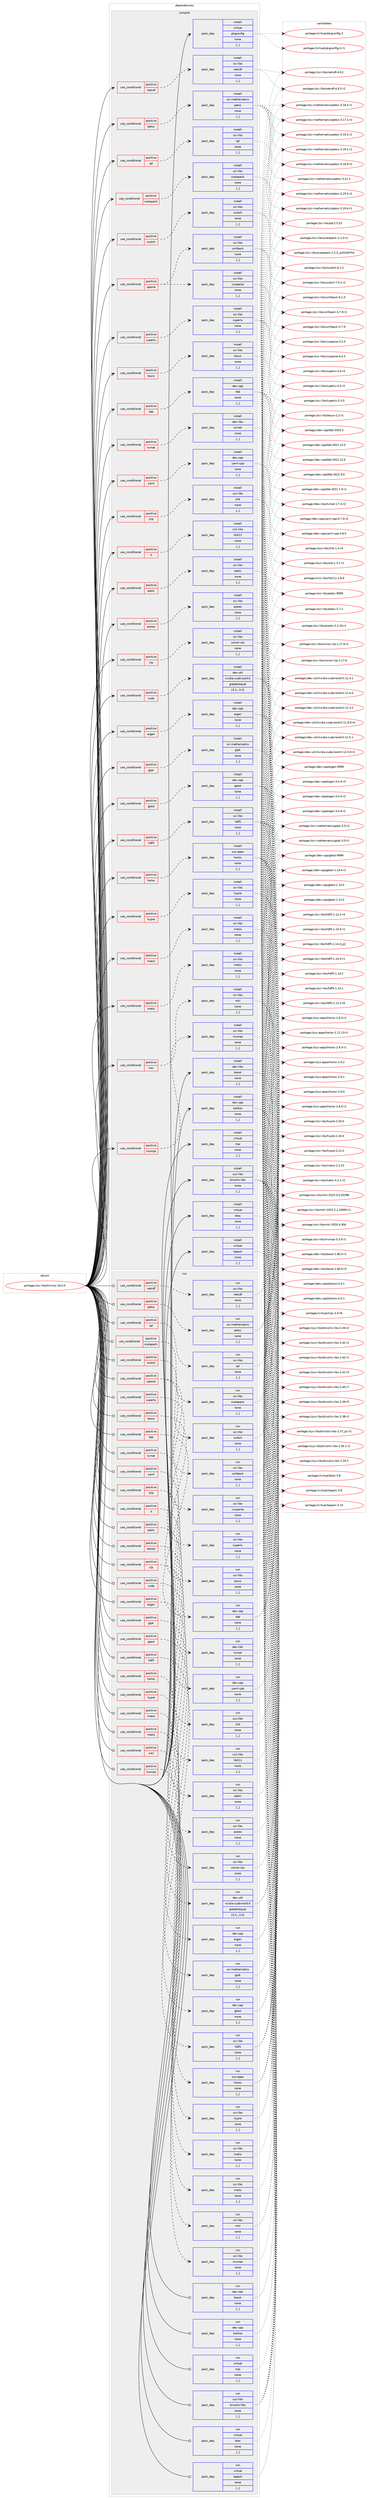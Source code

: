digraph prolog {

# *************
# Graph options
# *************

newrank=true;
concentrate=true;
compound=true;
graph [rankdir=LR,fontname=Helvetica,fontsize=10,ranksep=1.5];#, ranksep=2.5, nodesep=0.2];
edge  [arrowhead=vee];
node  [fontname=Helvetica,fontsize=10];

# **********
# The ebuild
# **********

subgraph cluster_leftcol {
color=gray;
label=<<i>ebuild</i>>;
id [label="portage://sci-libs/trilinos-16.0.0", color=red, width=4, href="../sci-libs/trilinos-16.0.0.svg"];
}

# ****************
# The dependencies
# ****************

subgraph cluster_midcol {
color=gray;
label=<<i>dependencies</i>>;
subgraph cluster_compile {
fillcolor="#eeeeee";
style=filled;
label=<<i>compile</i>>;
subgraph cond107845 {
dependency406822 [label=<<TABLE BORDER="0" CELLBORDER="1" CELLSPACING="0" CELLPADDING="4"><TR><TD ROWSPAN="3" CELLPADDING="10">use_conditional</TD></TR><TR><TD>positive</TD></TR><TR><TD>X</TD></TR></TABLE>>, shape=none, color=red];
subgraph pack296095 {
dependency406823 [label=<<TABLE BORDER="0" CELLBORDER="1" CELLSPACING="0" CELLPADDING="4" WIDTH="220"><TR><TD ROWSPAN="6" CELLPADDING="30">pack_dep</TD></TR><TR><TD WIDTH="110">install</TD></TR><TR><TD>x11-libs</TD></TR><TR><TD>libX11</TD></TR><TR><TD>none</TD></TR><TR><TD>[,,]</TD></TR></TABLE>>, shape=none, color=blue];
}
dependency406822:e -> dependency406823:w [weight=20,style="dashed",arrowhead="vee"];
}
id:e -> dependency406822:w [weight=20,style="solid",arrowhead="vee"];
subgraph cond107846 {
dependency406824 [label=<<TABLE BORDER="0" CELLBORDER="1" CELLSPACING="0" CELLPADDING="4"><TR><TD ROWSPAN="3" CELLPADDING="10">use_conditional</TD></TR><TR><TD>positive</TD></TR><TR><TD>adolc</TD></TR></TABLE>>, shape=none, color=red];
subgraph pack296096 {
dependency406825 [label=<<TABLE BORDER="0" CELLBORDER="1" CELLSPACING="0" CELLPADDING="4" WIDTH="220"><TR><TD ROWSPAN="6" CELLPADDING="30">pack_dep</TD></TR><TR><TD WIDTH="110">install</TD></TR><TR><TD>sci-libs</TD></TR><TR><TD>adolc</TD></TR><TR><TD>none</TD></TR><TR><TD>[,,]</TD></TR></TABLE>>, shape=none, color=blue];
}
dependency406824:e -> dependency406825:w [weight=20,style="dashed",arrowhead="vee"];
}
id:e -> dependency406824:w [weight=20,style="solid",arrowhead="vee"];
subgraph cond107847 {
dependency406826 [label=<<TABLE BORDER="0" CELLBORDER="1" CELLSPACING="0" CELLPADDING="4"><TR><TD ROWSPAN="3" CELLPADDING="10">use_conditional</TD></TR><TR><TD>positive</TD></TR><TR><TD>arprec</TD></TR></TABLE>>, shape=none, color=red];
subgraph pack296097 {
dependency406827 [label=<<TABLE BORDER="0" CELLBORDER="1" CELLSPACING="0" CELLPADDING="4" WIDTH="220"><TR><TD ROWSPAN="6" CELLPADDING="30">pack_dep</TD></TR><TR><TD WIDTH="110">install</TD></TR><TR><TD>sci-libs</TD></TR><TR><TD>arprec</TD></TR><TR><TD>none</TD></TR><TR><TD>[,,]</TD></TR></TABLE>>, shape=none, color=blue];
}
dependency406826:e -> dependency406827:w [weight=20,style="dashed",arrowhead="vee"];
}
id:e -> dependency406826:w [weight=20,style="solid",arrowhead="vee"];
subgraph cond107848 {
dependency406828 [label=<<TABLE BORDER="0" CELLBORDER="1" CELLSPACING="0" CELLPADDING="4"><TR><TD ROWSPAN="3" CELLPADDING="10">use_conditional</TD></TR><TR><TD>positive</TD></TR><TR><TD>clp</TD></TR></TABLE>>, shape=none, color=red];
subgraph pack296098 {
dependency406829 [label=<<TABLE BORDER="0" CELLBORDER="1" CELLSPACING="0" CELLPADDING="4" WIDTH="220"><TR><TD ROWSPAN="6" CELLPADDING="30">pack_dep</TD></TR><TR><TD WIDTH="110">install</TD></TR><TR><TD>sci-libs</TD></TR><TR><TD>coinor-clp</TD></TR><TR><TD>none</TD></TR><TR><TD>[,,]</TD></TR></TABLE>>, shape=none, color=blue];
}
dependency406828:e -> dependency406829:w [weight=20,style="dashed",arrowhead="vee"];
}
id:e -> dependency406828:w [weight=20,style="solid",arrowhead="vee"];
subgraph cond107849 {
dependency406830 [label=<<TABLE BORDER="0" CELLBORDER="1" CELLSPACING="0" CELLPADDING="4"><TR><TD ROWSPAN="3" CELLPADDING="10">use_conditional</TD></TR><TR><TD>positive</TD></TR><TR><TD>cuda</TD></TR></TABLE>>, shape=none, color=red];
subgraph pack296099 {
dependency406831 [label=<<TABLE BORDER="0" CELLBORDER="1" CELLSPACING="0" CELLPADDING="4" WIDTH="220"><TR><TD ROWSPAN="6" CELLPADDING="30">pack_dep</TD></TR><TR><TD WIDTH="110">install</TD></TR><TR><TD>dev-util</TD></TR><TR><TD>nvidia-cuda-toolkit</TD></TR><TR><TD>greaterequal</TD></TR><TR><TD>[3.2,,,3.2]</TD></TR></TABLE>>, shape=none, color=blue];
}
dependency406830:e -> dependency406831:w [weight=20,style="dashed",arrowhead="vee"];
}
id:e -> dependency406830:w [weight=20,style="solid",arrowhead="vee"];
subgraph cond107850 {
dependency406832 [label=<<TABLE BORDER="0" CELLBORDER="1" CELLSPACING="0" CELLPADDING="4"><TR><TD ROWSPAN="3" CELLPADDING="10">use_conditional</TD></TR><TR><TD>positive</TD></TR><TR><TD>eigen</TD></TR></TABLE>>, shape=none, color=red];
subgraph pack296100 {
dependency406833 [label=<<TABLE BORDER="0" CELLBORDER="1" CELLSPACING="0" CELLPADDING="4" WIDTH="220"><TR><TD ROWSPAN="6" CELLPADDING="30">pack_dep</TD></TR><TR><TD WIDTH="110">install</TD></TR><TR><TD>dev-cpp</TD></TR><TR><TD>eigen</TD></TR><TR><TD>none</TD></TR><TR><TD>[,,]</TD></TR></TABLE>>, shape=none, color=blue];
}
dependency406832:e -> dependency406833:w [weight=20,style="dashed",arrowhead="vee"];
}
id:e -> dependency406832:w [weight=20,style="solid",arrowhead="vee"];
subgraph cond107851 {
dependency406834 [label=<<TABLE BORDER="0" CELLBORDER="1" CELLSPACING="0" CELLPADDING="4"><TR><TD ROWSPAN="3" CELLPADDING="10">use_conditional</TD></TR><TR><TD>positive</TD></TR><TR><TD>glpk</TD></TR></TABLE>>, shape=none, color=red];
subgraph pack296101 {
dependency406835 [label=<<TABLE BORDER="0" CELLBORDER="1" CELLSPACING="0" CELLPADDING="4" WIDTH="220"><TR><TD ROWSPAN="6" CELLPADDING="30">pack_dep</TD></TR><TR><TD WIDTH="110">install</TD></TR><TR><TD>sci-mathematics</TD></TR><TR><TD>glpk</TD></TR><TR><TD>none</TD></TR><TR><TD>[,,]</TD></TR></TABLE>>, shape=none, color=blue];
}
dependency406834:e -> dependency406835:w [weight=20,style="dashed",arrowhead="vee"];
}
id:e -> dependency406834:w [weight=20,style="solid",arrowhead="vee"];
subgraph cond107852 {
dependency406836 [label=<<TABLE BORDER="0" CELLBORDER="1" CELLSPACING="0" CELLPADDING="4"><TR><TD ROWSPAN="3" CELLPADDING="10">use_conditional</TD></TR><TR><TD>positive</TD></TR><TR><TD>gtest</TD></TR></TABLE>>, shape=none, color=red];
subgraph pack296102 {
dependency406837 [label=<<TABLE BORDER="0" CELLBORDER="1" CELLSPACING="0" CELLPADDING="4" WIDTH="220"><TR><TD ROWSPAN="6" CELLPADDING="30">pack_dep</TD></TR><TR><TD WIDTH="110">install</TD></TR><TR><TD>dev-cpp</TD></TR><TR><TD>gtest</TD></TR><TR><TD>none</TD></TR><TR><TD>[,,]</TD></TR></TABLE>>, shape=none, color=blue];
}
dependency406836:e -> dependency406837:w [weight=20,style="dashed",arrowhead="vee"];
}
id:e -> dependency406836:w [weight=20,style="solid",arrowhead="vee"];
subgraph cond107853 {
dependency406838 [label=<<TABLE BORDER="0" CELLBORDER="1" CELLSPACING="0" CELLPADDING="4"><TR><TD ROWSPAN="3" CELLPADDING="10">use_conditional</TD></TR><TR><TD>positive</TD></TR><TR><TD>hdf5</TD></TR></TABLE>>, shape=none, color=red];
subgraph pack296103 {
dependency406839 [label=<<TABLE BORDER="0" CELLBORDER="1" CELLSPACING="0" CELLPADDING="4" WIDTH="220"><TR><TD ROWSPAN="6" CELLPADDING="30">pack_dep</TD></TR><TR><TD WIDTH="110">install</TD></TR><TR><TD>sci-libs</TD></TR><TR><TD>hdf5</TD></TR><TR><TD>none</TD></TR><TR><TD>[,,]</TD></TR></TABLE>>, shape=none, color=blue];
}
dependency406838:e -> dependency406839:w [weight=20,style="dashed",arrowhead="vee"];
}
id:e -> dependency406838:w [weight=20,style="solid",arrowhead="vee"];
subgraph cond107854 {
dependency406840 [label=<<TABLE BORDER="0" CELLBORDER="1" CELLSPACING="0" CELLPADDING="4"><TR><TD ROWSPAN="3" CELLPADDING="10">use_conditional</TD></TR><TR><TD>positive</TD></TR><TR><TD>hwloc</TD></TR></TABLE>>, shape=none, color=red];
subgraph pack296104 {
dependency406841 [label=<<TABLE BORDER="0" CELLBORDER="1" CELLSPACING="0" CELLPADDING="4" WIDTH="220"><TR><TD ROWSPAN="6" CELLPADDING="30">pack_dep</TD></TR><TR><TD WIDTH="110">install</TD></TR><TR><TD>sys-apps</TD></TR><TR><TD>hwloc</TD></TR><TR><TD>none</TD></TR><TR><TD>[,,]</TD></TR></TABLE>>, shape=none, color=blue];
}
dependency406840:e -> dependency406841:w [weight=20,style="dashed",arrowhead="vee"];
}
id:e -> dependency406840:w [weight=20,style="solid",arrowhead="vee"];
subgraph cond107855 {
dependency406842 [label=<<TABLE BORDER="0" CELLBORDER="1" CELLSPACING="0" CELLPADDING="4"><TR><TD ROWSPAN="3" CELLPADDING="10">use_conditional</TD></TR><TR><TD>positive</TD></TR><TR><TD>hypre</TD></TR></TABLE>>, shape=none, color=red];
subgraph pack296105 {
dependency406843 [label=<<TABLE BORDER="0" CELLBORDER="1" CELLSPACING="0" CELLPADDING="4" WIDTH="220"><TR><TD ROWSPAN="6" CELLPADDING="30">pack_dep</TD></TR><TR><TD WIDTH="110">install</TD></TR><TR><TD>sci-libs</TD></TR><TR><TD>hypre</TD></TR><TR><TD>none</TD></TR><TR><TD>[,,]</TD></TR></TABLE>>, shape=none, color=blue];
}
dependency406842:e -> dependency406843:w [weight=20,style="dashed",arrowhead="vee"];
}
id:e -> dependency406842:w [weight=20,style="solid",arrowhead="vee"];
subgraph cond107856 {
dependency406844 [label=<<TABLE BORDER="0" CELLBORDER="1" CELLSPACING="0" CELLPADDING="4"><TR><TD ROWSPAN="3" CELLPADDING="10">use_conditional</TD></TR><TR><TD>positive</TD></TR><TR><TD>matio</TD></TR></TABLE>>, shape=none, color=red];
subgraph pack296106 {
dependency406845 [label=<<TABLE BORDER="0" CELLBORDER="1" CELLSPACING="0" CELLPADDING="4" WIDTH="220"><TR><TD ROWSPAN="6" CELLPADDING="30">pack_dep</TD></TR><TR><TD WIDTH="110">install</TD></TR><TR><TD>sci-libs</TD></TR><TR><TD>matio</TD></TR><TR><TD>none</TD></TR><TR><TD>[,,]</TD></TR></TABLE>>, shape=none, color=blue];
}
dependency406844:e -> dependency406845:w [weight=20,style="dashed",arrowhead="vee"];
}
id:e -> dependency406844:w [weight=20,style="solid",arrowhead="vee"];
subgraph cond107857 {
dependency406846 [label=<<TABLE BORDER="0" CELLBORDER="1" CELLSPACING="0" CELLPADDING="4"><TR><TD ROWSPAN="3" CELLPADDING="10">use_conditional</TD></TR><TR><TD>positive</TD></TR><TR><TD>metis</TD></TR></TABLE>>, shape=none, color=red];
subgraph pack296107 {
dependency406847 [label=<<TABLE BORDER="0" CELLBORDER="1" CELLSPACING="0" CELLPADDING="4" WIDTH="220"><TR><TD ROWSPAN="6" CELLPADDING="30">pack_dep</TD></TR><TR><TD WIDTH="110">install</TD></TR><TR><TD>sci-libs</TD></TR><TR><TD>metis</TD></TR><TR><TD>none</TD></TR><TR><TD>[,,]</TD></TR></TABLE>>, shape=none, color=blue];
}
dependency406846:e -> dependency406847:w [weight=20,style="dashed",arrowhead="vee"];
}
id:e -> dependency406846:w [weight=20,style="solid",arrowhead="vee"];
subgraph cond107858 {
dependency406848 [label=<<TABLE BORDER="0" CELLBORDER="1" CELLSPACING="0" CELLPADDING="4"><TR><TD ROWSPAN="3" CELLPADDING="10">use_conditional</TD></TR><TR><TD>positive</TD></TR><TR><TD>mkl</TD></TR></TABLE>>, shape=none, color=red];
subgraph pack296108 {
dependency406849 [label=<<TABLE BORDER="0" CELLBORDER="1" CELLSPACING="0" CELLPADDING="4" WIDTH="220"><TR><TD ROWSPAN="6" CELLPADDING="30">pack_dep</TD></TR><TR><TD WIDTH="110">install</TD></TR><TR><TD>sci-libs</TD></TR><TR><TD>mkl</TD></TR><TR><TD>none</TD></TR><TR><TD>[,,]</TD></TR></TABLE>>, shape=none, color=blue];
}
dependency406848:e -> dependency406849:w [weight=20,style="dashed",arrowhead="vee"];
}
id:e -> dependency406848:w [weight=20,style="solid",arrowhead="vee"];
subgraph cond107859 {
dependency406850 [label=<<TABLE BORDER="0" CELLBORDER="1" CELLSPACING="0" CELLPADDING="4"><TR><TD ROWSPAN="3" CELLPADDING="10">use_conditional</TD></TR><TR><TD>positive</TD></TR><TR><TD>mumps</TD></TR></TABLE>>, shape=none, color=red];
subgraph pack296109 {
dependency406851 [label=<<TABLE BORDER="0" CELLBORDER="1" CELLSPACING="0" CELLPADDING="4" WIDTH="220"><TR><TD ROWSPAN="6" CELLPADDING="30">pack_dep</TD></TR><TR><TD WIDTH="110">install</TD></TR><TR><TD>sci-libs</TD></TR><TR><TD>mumps</TD></TR><TR><TD>none</TD></TR><TR><TD>[,,]</TD></TR></TABLE>>, shape=none, color=blue];
}
dependency406850:e -> dependency406851:w [weight=20,style="dashed",arrowhead="vee"];
}
id:e -> dependency406850:w [weight=20,style="solid",arrowhead="vee"];
subgraph cond107860 {
dependency406852 [label=<<TABLE BORDER="0" CELLBORDER="1" CELLSPACING="0" CELLPADDING="4"><TR><TD ROWSPAN="3" CELLPADDING="10">use_conditional</TD></TR><TR><TD>positive</TD></TR><TR><TD>netcdf</TD></TR></TABLE>>, shape=none, color=red];
subgraph pack296110 {
dependency406853 [label=<<TABLE BORDER="0" CELLBORDER="1" CELLSPACING="0" CELLPADDING="4" WIDTH="220"><TR><TD ROWSPAN="6" CELLPADDING="30">pack_dep</TD></TR><TR><TD WIDTH="110">install</TD></TR><TR><TD>sci-libs</TD></TR><TR><TD>netcdf</TD></TR><TR><TD>none</TD></TR><TR><TD>[,,]</TD></TR></TABLE>>, shape=none, color=blue];
}
dependency406852:e -> dependency406853:w [weight=20,style="dashed",arrowhead="vee"];
}
id:e -> dependency406852:w [weight=20,style="solid",arrowhead="vee"];
subgraph cond107861 {
dependency406854 [label=<<TABLE BORDER="0" CELLBORDER="1" CELLSPACING="0" CELLPADDING="4"><TR><TD ROWSPAN="3" CELLPADDING="10">use_conditional</TD></TR><TR><TD>positive</TD></TR><TR><TD>petsc</TD></TR></TABLE>>, shape=none, color=red];
subgraph pack296111 {
dependency406855 [label=<<TABLE BORDER="0" CELLBORDER="1" CELLSPACING="0" CELLPADDING="4" WIDTH="220"><TR><TD ROWSPAN="6" CELLPADDING="30">pack_dep</TD></TR><TR><TD WIDTH="110">install</TD></TR><TR><TD>sci-mathematics</TD></TR><TR><TD>petsc</TD></TR><TR><TD>none</TD></TR><TR><TD>[,,]</TD></TR></TABLE>>, shape=none, color=blue];
}
dependency406854:e -> dependency406855:w [weight=20,style="dashed",arrowhead="vee"];
}
id:e -> dependency406854:w [weight=20,style="solid",arrowhead="vee"];
subgraph cond107862 {
dependency406856 [label=<<TABLE BORDER="0" CELLBORDER="1" CELLSPACING="0" CELLPADDING="4"><TR><TD ROWSPAN="3" CELLPADDING="10">use_conditional</TD></TR><TR><TD>positive</TD></TR><TR><TD>qd</TD></TR></TABLE>>, shape=none, color=red];
subgraph pack296112 {
dependency406857 [label=<<TABLE BORDER="0" CELLBORDER="1" CELLSPACING="0" CELLPADDING="4" WIDTH="220"><TR><TD ROWSPAN="6" CELLPADDING="30">pack_dep</TD></TR><TR><TD WIDTH="110">install</TD></TR><TR><TD>sci-libs</TD></TR><TR><TD>qd</TD></TR><TR><TD>none</TD></TR><TR><TD>[,,]</TD></TR></TABLE>>, shape=none, color=blue];
}
dependency406856:e -> dependency406857:w [weight=20,style="dashed",arrowhead="vee"];
}
id:e -> dependency406856:w [weight=20,style="solid",arrowhead="vee"];
subgraph cond107863 {
dependency406858 [label=<<TABLE BORDER="0" CELLBORDER="1" CELLSPACING="0" CELLPADDING="4"><TR><TD ROWSPAN="3" CELLPADDING="10">use_conditional</TD></TR><TR><TD>positive</TD></TR><TR><TD>scalapack</TD></TR></TABLE>>, shape=none, color=red];
subgraph pack296113 {
dependency406859 [label=<<TABLE BORDER="0" CELLBORDER="1" CELLSPACING="0" CELLPADDING="4" WIDTH="220"><TR><TD ROWSPAN="6" CELLPADDING="30">pack_dep</TD></TR><TR><TD WIDTH="110">install</TD></TR><TR><TD>sci-libs</TD></TR><TR><TD>scalapack</TD></TR><TR><TD>none</TD></TR><TR><TD>[,,]</TD></TR></TABLE>>, shape=none, color=blue];
}
dependency406858:e -> dependency406859:w [weight=20,style="dashed",arrowhead="vee"];
}
id:e -> dependency406858:w [weight=20,style="solid",arrowhead="vee"];
subgraph cond107864 {
dependency406860 [label=<<TABLE BORDER="0" CELLBORDER="1" CELLSPACING="0" CELLPADDING="4"><TR><TD ROWSPAN="3" CELLPADDING="10">use_conditional</TD></TR><TR><TD>positive</TD></TR><TR><TD>scotch</TD></TR></TABLE>>, shape=none, color=red];
subgraph pack296114 {
dependency406861 [label=<<TABLE BORDER="0" CELLBORDER="1" CELLSPACING="0" CELLPADDING="4" WIDTH="220"><TR><TD ROWSPAN="6" CELLPADDING="30">pack_dep</TD></TR><TR><TD WIDTH="110">install</TD></TR><TR><TD>sci-libs</TD></TR><TR><TD>scotch</TD></TR><TR><TD>none</TD></TR><TR><TD>[,,]</TD></TR></TABLE>>, shape=none, color=blue];
}
dependency406860:e -> dependency406861:w [weight=20,style="dashed",arrowhead="vee"];
}
id:e -> dependency406860:w [weight=20,style="solid",arrowhead="vee"];
subgraph cond107865 {
dependency406862 [label=<<TABLE BORDER="0" CELLBORDER="1" CELLSPACING="0" CELLPADDING="4"><TR><TD ROWSPAN="3" CELLPADDING="10">use_conditional</TD></TR><TR><TD>positive</TD></TR><TR><TD>sparse</TD></TR></TABLE>>, shape=none, color=red];
subgraph pack296115 {
dependency406863 [label=<<TABLE BORDER="0" CELLBORDER="1" CELLSPACING="0" CELLPADDING="4" WIDTH="220"><TR><TD ROWSPAN="6" CELLPADDING="30">pack_dep</TD></TR><TR><TD WIDTH="110">install</TD></TR><TR><TD>sci-libs</TD></TR><TR><TD>cxsparse</TD></TR><TR><TD>none</TD></TR><TR><TD>[,,]</TD></TR></TABLE>>, shape=none, color=blue];
}
dependency406862:e -> dependency406863:w [weight=20,style="dashed",arrowhead="vee"];
subgraph pack296116 {
dependency406864 [label=<<TABLE BORDER="0" CELLBORDER="1" CELLSPACING="0" CELLPADDING="4" WIDTH="220"><TR><TD ROWSPAN="6" CELLPADDING="30">pack_dep</TD></TR><TR><TD WIDTH="110">install</TD></TR><TR><TD>sci-libs</TD></TR><TR><TD>umfpack</TD></TR><TR><TD>none</TD></TR><TR><TD>[,,]</TD></TR></TABLE>>, shape=none, color=blue];
}
dependency406862:e -> dependency406864:w [weight=20,style="dashed",arrowhead="vee"];
}
id:e -> dependency406862:w [weight=20,style="solid",arrowhead="vee"];
subgraph cond107866 {
dependency406865 [label=<<TABLE BORDER="0" CELLBORDER="1" CELLSPACING="0" CELLPADDING="4"><TR><TD ROWSPAN="3" CELLPADDING="10">use_conditional</TD></TR><TR><TD>positive</TD></TR><TR><TD>superlu</TD></TR></TABLE>>, shape=none, color=red];
subgraph pack296117 {
dependency406866 [label=<<TABLE BORDER="0" CELLBORDER="1" CELLSPACING="0" CELLPADDING="4" WIDTH="220"><TR><TD ROWSPAN="6" CELLPADDING="30">pack_dep</TD></TR><TR><TD WIDTH="110">install</TD></TR><TR><TD>sci-libs</TD></TR><TR><TD>superlu</TD></TR><TR><TD>none</TD></TR><TR><TD>[,,]</TD></TR></TABLE>>, shape=none, color=blue];
}
dependency406865:e -> dependency406866:w [weight=20,style="dashed",arrowhead="vee"];
}
id:e -> dependency406865:w [weight=20,style="solid",arrowhead="vee"];
subgraph cond107867 {
dependency406867 [label=<<TABLE BORDER="0" CELLBORDER="1" CELLSPACING="0" CELLPADDING="4"><TR><TD ROWSPAN="3" CELLPADDING="10">use_conditional</TD></TR><TR><TD>positive</TD></TR><TR><TD>taucs</TD></TR></TABLE>>, shape=none, color=red];
subgraph pack296118 {
dependency406868 [label=<<TABLE BORDER="0" CELLBORDER="1" CELLSPACING="0" CELLPADDING="4" WIDTH="220"><TR><TD ROWSPAN="6" CELLPADDING="30">pack_dep</TD></TR><TR><TD WIDTH="110">install</TD></TR><TR><TD>sci-libs</TD></TR><TR><TD>taucs</TD></TR><TR><TD>none</TD></TR><TR><TD>[,,]</TD></TR></TABLE>>, shape=none, color=blue];
}
dependency406867:e -> dependency406868:w [weight=20,style="dashed",arrowhead="vee"];
}
id:e -> dependency406867:w [weight=20,style="solid",arrowhead="vee"];
subgraph cond107868 {
dependency406869 [label=<<TABLE BORDER="0" CELLBORDER="1" CELLSPACING="0" CELLPADDING="4"><TR><TD ROWSPAN="3" CELLPADDING="10">use_conditional</TD></TR><TR><TD>positive</TD></TR><TR><TD>tbb</TD></TR></TABLE>>, shape=none, color=red];
subgraph pack296119 {
dependency406870 [label=<<TABLE BORDER="0" CELLBORDER="1" CELLSPACING="0" CELLPADDING="4" WIDTH="220"><TR><TD ROWSPAN="6" CELLPADDING="30">pack_dep</TD></TR><TR><TD WIDTH="110">install</TD></TR><TR><TD>dev-cpp</TD></TR><TR><TD>tbb</TD></TR><TR><TD>none</TD></TR><TR><TD>[,,]</TD></TR></TABLE>>, shape=none, color=blue];
}
dependency406869:e -> dependency406870:w [weight=20,style="dashed",arrowhead="vee"];
}
id:e -> dependency406869:w [weight=20,style="solid",arrowhead="vee"];
subgraph cond107869 {
dependency406871 [label=<<TABLE BORDER="0" CELLBORDER="1" CELLSPACING="0" CELLPADDING="4"><TR><TD ROWSPAN="3" CELLPADDING="10">use_conditional</TD></TR><TR><TD>positive</TD></TR><TR><TD>tvmet</TD></TR></TABLE>>, shape=none, color=red];
subgraph pack296120 {
dependency406872 [label=<<TABLE BORDER="0" CELLBORDER="1" CELLSPACING="0" CELLPADDING="4" WIDTH="220"><TR><TD ROWSPAN="6" CELLPADDING="30">pack_dep</TD></TR><TR><TD WIDTH="110">install</TD></TR><TR><TD>dev-libs</TD></TR><TR><TD>tvmet</TD></TR><TR><TD>none</TD></TR><TR><TD>[,,]</TD></TR></TABLE>>, shape=none, color=blue];
}
dependency406871:e -> dependency406872:w [weight=20,style="dashed",arrowhead="vee"];
}
id:e -> dependency406871:w [weight=20,style="solid",arrowhead="vee"];
subgraph cond107870 {
dependency406873 [label=<<TABLE BORDER="0" CELLBORDER="1" CELLSPACING="0" CELLPADDING="4"><TR><TD ROWSPAN="3" CELLPADDING="10">use_conditional</TD></TR><TR><TD>positive</TD></TR><TR><TD>yaml</TD></TR></TABLE>>, shape=none, color=red];
subgraph pack296121 {
dependency406874 [label=<<TABLE BORDER="0" CELLBORDER="1" CELLSPACING="0" CELLPADDING="4" WIDTH="220"><TR><TD ROWSPAN="6" CELLPADDING="30">pack_dep</TD></TR><TR><TD WIDTH="110">install</TD></TR><TR><TD>dev-cpp</TD></TR><TR><TD>yaml-cpp</TD></TR><TR><TD>none</TD></TR><TR><TD>[,,]</TD></TR></TABLE>>, shape=none, color=blue];
}
dependency406873:e -> dependency406874:w [weight=20,style="dashed",arrowhead="vee"];
}
id:e -> dependency406873:w [weight=20,style="solid",arrowhead="vee"];
subgraph cond107871 {
dependency406875 [label=<<TABLE BORDER="0" CELLBORDER="1" CELLSPACING="0" CELLPADDING="4"><TR><TD ROWSPAN="3" CELLPADDING="10">use_conditional</TD></TR><TR><TD>positive</TD></TR><TR><TD>zlib</TD></TR></TABLE>>, shape=none, color=red];
subgraph pack296122 {
dependency406876 [label=<<TABLE BORDER="0" CELLBORDER="1" CELLSPACING="0" CELLPADDING="4" WIDTH="220"><TR><TD ROWSPAN="6" CELLPADDING="30">pack_dep</TD></TR><TR><TD WIDTH="110">install</TD></TR><TR><TD>sys-libs</TD></TR><TR><TD>zlib</TD></TR><TR><TD>none</TD></TR><TR><TD>[,,]</TD></TR></TABLE>>, shape=none, color=blue];
}
dependency406875:e -> dependency406876:w [weight=20,style="dashed",arrowhead="vee"];
}
id:e -> dependency406875:w [weight=20,style="solid",arrowhead="vee"];
subgraph pack296123 {
dependency406877 [label=<<TABLE BORDER="0" CELLBORDER="1" CELLSPACING="0" CELLPADDING="4" WIDTH="220"><TR><TD ROWSPAN="6" CELLPADDING="30">pack_dep</TD></TR><TR><TD WIDTH="110">install</TD></TR><TR><TD>dev-libs</TD></TR><TR><TD>boost</TD></TR><TR><TD>none</TD></TR><TR><TD>[,,]</TD></TR></TABLE>>, shape=none, color=blue];
}
id:e -> dependency406877:w [weight=20,style="solid",arrowhead="vee"];
subgraph pack296124 {
dependency406878 [label=<<TABLE BORDER="0" CELLBORDER="1" CELLSPACING="0" CELLPADDING="4" WIDTH="220"><TR><TD ROWSPAN="6" CELLPADDING="30">pack_dep</TD></TR><TR><TD WIDTH="110">install</TD></TR><TR><TD>sys-libs</TD></TR><TR><TD>binutils-libs</TD></TR><TR><TD>none</TD></TR><TR><TD>[,,]</TD></TR></TABLE>>, shape=none, color=blue];
}
id:e -> dependency406878:w [weight=20,style="solid",arrowhead="vee"];
subgraph pack296125 {
dependency406879 [label=<<TABLE BORDER="0" CELLBORDER="1" CELLSPACING="0" CELLPADDING="4" WIDTH="220"><TR><TD ROWSPAN="6" CELLPADDING="30">pack_dep</TD></TR><TR><TD WIDTH="110">install</TD></TR><TR><TD>virtual</TD></TR><TR><TD>blas</TD></TR><TR><TD>none</TD></TR><TR><TD>[,,]</TD></TR></TABLE>>, shape=none, color=blue];
}
id:e -> dependency406879:w [weight=20,style="solid",arrowhead="vee"];
subgraph pack296126 {
dependency406880 [label=<<TABLE BORDER="0" CELLBORDER="1" CELLSPACING="0" CELLPADDING="4" WIDTH="220"><TR><TD ROWSPAN="6" CELLPADDING="30">pack_dep</TD></TR><TR><TD WIDTH="110">install</TD></TR><TR><TD>virtual</TD></TR><TR><TD>lapack</TD></TR><TR><TD>none</TD></TR><TR><TD>[,,]</TD></TR></TABLE>>, shape=none, color=blue];
}
id:e -> dependency406880:w [weight=20,style="solid",arrowhead="vee"];
subgraph pack296127 {
dependency406881 [label=<<TABLE BORDER="0" CELLBORDER="1" CELLSPACING="0" CELLPADDING="4" WIDTH="220"><TR><TD ROWSPAN="6" CELLPADDING="30">pack_dep</TD></TR><TR><TD WIDTH="110">install</TD></TR><TR><TD>virtual</TD></TR><TR><TD>mpi</TD></TR><TR><TD>none</TD></TR><TR><TD>[,,]</TD></TR></TABLE>>, shape=none, color=blue];
}
id:e -> dependency406881:w [weight=20,style="solid",arrowhead="vee"];
subgraph pack296128 {
dependency406882 [label=<<TABLE BORDER="0" CELLBORDER="1" CELLSPACING="0" CELLPADDING="4" WIDTH="220"><TR><TD ROWSPAN="6" CELLPADDING="30">pack_dep</TD></TR><TR><TD WIDTH="110">install</TD></TR><TR><TD>virtual</TD></TR><TR><TD>pkgconfig</TD></TR><TR><TD>none</TD></TR><TR><TD>[,,]</TD></TR></TABLE>>, shape=none, color=blue];
}
id:e -> dependency406882:w [weight=20,style="solid",arrowhead="vee"];
subgraph pack296129 {
dependency406883 [label=<<TABLE BORDER="0" CELLBORDER="1" CELLSPACING="0" CELLPADDING="4" WIDTH="220"><TR><TD ROWSPAN="6" CELLPADDING="30">pack_dep</TD></TR><TR><TD WIDTH="110">install</TD></TR><TR><TD>dev-cpp</TD></TR><TR><TD>kokkos</TD></TR><TR><TD>none</TD></TR><TR><TD>[,,]</TD></TR></TABLE>>, shape=none, color=blue];
}
id:e -> dependency406883:w [weight=20,style="solid",arrowhead="vee"];
}
subgraph cluster_compileandrun {
fillcolor="#eeeeee";
style=filled;
label=<<i>compile and run</i>>;
}
subgraph cluster_run {
fillcolor="#eeeeee";
style=filled;
label=<<i>run</i>>;
subgraph cond107872 {
dependency406884 [label=<<TABLE BORDER="0" CELLBORDER="1" CELLSPACING="0" CELLPADDING="4"><TR><TD ROWSPAN="3" CELLPADDING="10">use_conditional</TD></TR><TR><TD>positive</TD></TR><TR><TD>X</TD></TR></TABLE>>, shape=none, color=red];
subgraph pack296130 {
dependency406885 [label=<<TABLE BORDER="0" CELLBORDER="1" CELLSPACING="0" CELLPADDING="4" WIDTH="220"><TR><TD ROWSPAN="6" CELLPADDING="30">pack_dep</TD></TR><TR><TD WIDTH="110">run</TD></TR><TR><TD>x11-libs</TD></TR><TR><TD>libX11</TD></TR><TR><TD>none</TD></TR><TR><TD>[,,]</TD></TR></TABLE>>, shape=none, color=blue];
}
dependency406884:e -> dependency406885:w [weight=20,style="dashed",arrowhead="vee"];
}
id:e -> dependency406884:w [weight=20,style="solid",arrowhead="odot"];
subgraph cond107873 {
dependency406886 [label=<<TABLE BORDER="0" CELLBORDER="1" CELLSPACING="0" CELLPADDING="4"><TR><TD ROWSPAN="3" CELLPADDING="10">use_conditional</TD></TR><TR><TD>positive</TD></TR><TR><TD>adolc</TD></TR></TABLE>>, shape=none, color=red];
subgraph pack296131 {
dependency406887 [label=<<TABLE BORDER="0" CELLBORDER="1" CELLSPACING="0" CELLPADDING="4" WIDTH="220"><TR><TD ROWSPAN="6" CELLPADDING="30">pack_dep</TD></TR><TR><TD WIDTH="110">run</TD></TR><TR><TD>sci-libs</TD></TR><TR><TD>adolc</TD></TR><TR><TD>none</TD></TR><TR><TD>[,,]</TD></TR></TABLE>>, shape=none, color=blue];
}
dependency406886:e -> dependency406887:w [weight=20,style="dashed",arrowhead="vee"];
}
id:e -> dependency406886:w [weight=20,style="solid",arrowhead="odot"];
subgraph cond107874 {
dependency406888 [label=<<TABLE BORDER="0" CELLBORDER="1" CELLSPACING="0" CELLPADDING="4"><TR><TD ROWSPAN="3" CELLPADDING="10">use_conditional</TD></TR><TR><TD>positive</TD></TR><TR><TD>arprec</TD></TR></TABLE>>, shape=none, color=red];
subgraph pack296132 {
dependency406889 [label=<<TABLE BORDER="0" CELLBORDER="1" CELLSPACING="0" CELLPADDING="4" WIDTH="220"><TR><TD ROWSPAN="6" CELLPADDING="30">pack_dep</TD></TR><TR><TD WIDTH="110">run</TD></TR><TR><TD>sci-libs</TD></TR><TR><TD>arprec</TD></TR><TR><TD>none</TD></TR><TR><TD>[,,]</TD></TR></TABLE>>, shape=none, color=blue];
}
dependency406888:e -> dependency406889:w [weight=20,style="dashed",arrowhead="vee"];
}
id:e -> dependency406888:w [weight=20,style="solid",arrowhead="odot"];
subgraph cond107875 {
dependency406890 [label=<<TABLE BORDER="0" CELLBORDER="1" CELLSPACING="0" CELLPADDING="4"><TR><TD ROWSPAN="3" CELLPADDING="10">use_conditional</TD></TR><TR><TD>positive</TD></TR><TR><TD>clp</TD></TR></TABLE>>, shape=none, color=red];
subgraph pack296133 {
dependency406891 [label=<<TABLE BORDER="0" CELLBORDER="1" CELLSPACING="0" CELLPADDING="4" WIDTH="220"><TR><TD ROWSPAN="6" CELLPADDING="30">pack_dep</TD></TR><TR><TD WIDTH="110">run</TD></TR><TR><TD>sci-libs</TD></TR><TR><TD>coinor-clp</TD></TR><TR><TD>none</TD></TR><TR><TD>[,,]</TD></TR></TABLE>>, shape=none, color=blue];
}
dependency406890:e -> dependency406891:w [weight=20,style="dashed",arrowhead="vee"];
}
id:e -> dependency406890:w [weight=20,style="solid",arrowhead="odot"];
subgraph cond107876 {
dependency406892 [label=<<TABLE BORDER="0" CELLBORDER="1" CELLSPACING="0" CELLPADDING="4"><TR><TD ROWSPAN="3" CELLPADDING="10">use_conditional</TD></TR><TR><TD>positive</TD></TR><TR><TD>cuda</TD></TR></TABLE>>, shape=none, color=red];
subgraph pack296134 {
dependency406893 [label=<<TABLE BORDER="0" CELLBORDER="1" CELLSPACING="0" CELLPADDING="4" WIDTH="220"><TR><TD ROWSPAN="6" CELLPADDING="30">pack_dep</TD></TR><TR><TD WIDTH="110">run</TD></TR><TR><TD>dev-util</TD></TR><TR><TD>nvidia-cuda-toolkit</TD></TR><TR><TD>greaterequal</TD></TR><TR><TD>[3.2,,,3.2]</TD></TR></TABLE>>, shape=none, color=blue];
}
dependency406892:e -> dependency406893:w [weight=20,style="dashed",arrowhead="vee"];
}
id:e -> dependency406892:w [weight=20,style="solid",arrowhead="odot"];
subgraph cond107877 {
dependency406894 [label=<<TABLE BORDER="0" CELLBORDER="1" CELLSPACING="0" CELLPADDING="4"><TR><TD ROWSPAN="3" CELLPADDING="10">use_conditional</TD></TR><TR><TD>positive</TD></TR><TR><TD>eigen</TD></TR></TABLE>>, shape=none, color=red];
subgraph pack296135 {
dependency406895 [label=<<TABLE BORDER="0" CELLBORDER="1" CELLSPACING="0" CELLPADDING="4" WIDTH="220"><TR><TD ROWSPAN="6" CELLPADDING="30">pack_dep</TD></TR><TR><TD WIDTH="110">run</TD></TR><TR><TD>dev-cpp</TD></TR><TR><TD>eigen</TD></TR><TR><TD>none</TD></TR><TR><TD>[,,]</TD></TR></TABLE>>, shape=none, color=blue];
}
dependency406894:e -> dependency406895:w [weight=20,style="dashed",arrowhead="vee"];
}
id:e -> dependency406894:w [weight=20,style="solid",arrowhead="odot"];
subgraph cond107878 {
dependency406896 [label=<<TABLE BORDER="0" CELLBORDER="1" CELLSPACING="0" CELLPADDING="4"><TR><TD ROWSPAN="3" CELLPADDING="10">use_conditional</TD></TR><TR><TD>positive</TD></TR><TR><TD>glpk</TD></TR></TABLE>>, shape=none, color=red];
subgraph pack296136 {
dependency406897 [label=<<TABLE BORDER="0" CELLBORDER="1" CELLSPACING="0" CELLPADDING="4" WIDTH="220"><TR><TD ROWSPAN="6" CELLPADDING="30">pack_dep</TD></TR><TR><TD WIDTH="110">run</TD></TR><TR><TD>sci-mathematics</TD></TR><TR><TD>glpk</TD></TR><TR><TD>none</TD></TR><TR><TD>[,,]</TD></TR></TABLE>>, shape=none, color=blue];
}
dependency406896:e -> dependency406897:w [weight=20,style="dashed",arrowhead="vee"];
}
id:e -> dependency406896:w [weight=20,style="solid",arrowhead="odot"];
subgraph cond107879 {
dependency406898 [label=<<TABLE BORDER="0" CELLBORDER="1" CELLSPACING="0" CELLPADDING="4"><TR><TD ROWSPAN="3" CELLPADDING="10">use_conditional</TD></TR><TR><TD>positive</TD></TR><TR><TD>gtest</TD></TR></TABLE>>, shape=none, color=red];
subgraph pack296137 {
dependency406899 [label=<<TABLE BORDER="0" CELLBORDER="1" CELLSPACING="0" CELLPADDING="4" WIDTH="220"><TR><TD ROWSPAN="6" CELLPADDING="30">pack_dep</TD></TR><TR><TD WIDTH="110">run</TD></TR><TR><TD>dev-cpp</TD></TR><TR><TD>gtest</TD></TR><TR><TD>none</TD></TR><TR><TD>[,,]</TD></TR></TABLE>>, shape=none, color=blue];
}
dependency406898:e -> dependency406899:w [weight=20,style="dashed",arrowhead="vee"];
}
id:e -> dependency406898:w [weight=20,style="solid",arrowhead="odot"];
subgraph cond107880 {
dependency406900 [label=<<TABLE BORDER="0" CELLBORDER="1" CELLSPACING="0" CELLPADDING="4"><TR><TD ROWSPAN="3" CELLPADDING="10">use_conditional</TD></TR><TR><TD>positive</TD></TR><TR><TD>hdf5</TD></TR></TABLE>>, shape=none, color=red];
subgraph pack296138 {
dependency406901 [label=<<TABLE BORDER="0" CELLBORDER="1" CELLSPACING="0" CELLPADDING="4" WIDTH="220"><TR><TD ROWSPAN="6" CELLPADDING="30">pack_dep</TD></TR><TR><TD WIDTH="110">run</TD></TR><TR><TD>sci-libs</TD></TR><TR><TD>hdf5</TD></TR><TR><TD>none</TD></TR><TR><TD>[,,]</TD></TR></TABLE>>, shape=none, color=blue];
}
dependency406900:e -> dependency406901:w [weight=20,style="dashed",arrowhead="vee"];
}
id:e -> dependency406900:w [weight=20,style="solid",arrowhead="odot"];
subgraph cond107881 {
dependency406902 [label=<<TABLE BORDER="0" CELLBORDER="1" CELLSPACING="0" CELLPADDING="4"><TR><TD ROWSPAN="3" CELLPADDING="10">use_conditional</TD></TR><TR><TD>positive</TD></TR><TR><TD>hwloc</TD></TR></TABLE>>, shape=none, color=red];
subgraph pack296139 {
dependency406903 [label=<<TABLE BORDER="0" CELLBORDER="1" CELLSPACING="0" CELLPADDING="4" WIDTH="220"><TR><TD ROWSPAN="6" CELLPADDING="30">pack_dep</TD></TR><TR><TD WIDTH="110">run</TD></TR><TR><TD>sys-apps</TD></TR><TR><TD>hwloc</TD></TR><TR><TD>none</TD></TR><TR><TD>[,,]</TD></TR></TABLE>>, shape=none, color=blue];
}
dependency406902:e -> dependency406903:w [weight=20,style="dashed",arrowhead="vee"];
}
id:e -> dependency406902:w [weight=20,style="solid",arrowhead="odot"];
subgraph cond107882 {
dependency406904 [label=<<TABLE BORDER="0" CELLBORDER="1" CELLSPACING="0" CELLPADDING="4"><TR><TD ROWSPAN="3" CELLPADDING="10">use_conditional</TD></TR><TR><TD>positive</TD></TR><TR><TD>hypre</TD></TR></TABLE>>, shape=none, color=red];
subgraph pack296140 {
dependency406905 [label=<<TABLE BORDER="0" CELLBORDER="1" CELLSPACING="0" CELLPADDING="4" WIDTH="220"><TR><TD ROWSPAN="6" CELLPADDING="30">pack_dep</TD></TR><TR><TD WIDTH="110">run</TD></TR><TR><TD>sci-libs</TD></TR><TR><TD>hypre</TD></TR><TR><TD>none</TD></TR><TR><TD>[,,]</TD></TR></TABLE>>, shape=none, color=blue];
}
dependency406904:e -> dependency406905:w [weight=20,style="dashed",arrowhead="vee"];
}
id:e -> dependency406904:w [weight=20,style="solid",arrowhead="odot"];
subgraph cond107883 {
dependency406906 [label=<<TABLE BORDER="0" CELLBORDER="1" CELLSPACING="0" CELLPADDING="4"><TR><TD ROWSPAN="3" CELLPADDING="10">use_conditional</TD></TR><TR><TD>positive</TD></TR><TR><TD>matio</TD></TR></TABLE>>, shape=none, color=red];
subgraph pack296141 {
dependency406907 [label=<<TABLE BORDER="0" CELLBORDER="1" CELLSPACING="0" CELLPADDING="4" WIDTH="220"><TR><TD ROWSPAN="6" CELLPADDING="30">pack_dep</TD></TR><TR><TD WIDTH="110">run</TD></TR><TR><TD>sci-libs</TD></TR><TR><TD>matio</TD></TR><TR><TD>none</TD></TR><TR><TD>[,,]</TD></TR></TABLE>>, shape=none, color=blue];
}
dependency406906:e -> dependency406907:w [weight=20,style="dashed",arrowhead="vee"];
}
id:e -> dependency406906:w [weight=20,style="solid",arrowhead="odot"];
subgraph cond107884 {
dependency406908 [label=<<TABLE BORDER="0" CELLBORDER="1" CELLSPACING="0" CELLPADDING="4"><TR><TD ROWSPAN="3" CELLPADDING="10">use_conditional</TD></TR><TR><TD>positive</TD></TR><TR><TD>metis</TD></TR></TABLE>>, shape=none, color=red];
subgraph pack296142 {
dependency406909 [label=<<TABLE BORDER="0" CELLBORDER="1" CELLSPACING="0" CELLPADDING="4" WIDTH="220"><TR><TD ROWSPAN="6" CELLPADDING="30">pack_dep</TD></TR><TR><TD WIDTH="110">run</TD></TR><TR><TD>sci-libs</TD></TR><TR><TD>metis</TD></TR><TR><TD>none</TD></TR><TR><TD>[,,]</TD></TR></TABLE>>, shape=none, color=blue];
}
dependency406908:e -> dependency406909:w [weight=20,style="dashed",arrowhead="vee"];
}
id:e -> dependency406908:w [weight=20,style="solid",arrowhead="odot"];
subgraph cond107885 {
dependency406910 [label=<<TABLE BORDER="0" CELLBORDER="1" CELLSPACING="0" CELLPADDING="4"><TR><TD ROWSPAN="3" CELLPADDING="10">use_conditional</TD></TR><TR><TD>positive</TD></TR><TR><TD>mkl</TD></TR></TABLE>>, shape=none, color=red];
subgraph pack296143 {
dependency406911 [label=<<TABLE BORDER="0" CELLBORDER="1" CELLSPACING="0" CELLPADDING="4" WIDTH="220"><TR><TD ROWSPAN="6" CELLPADDING="30">pack_dep</TD></TR><TR><TD WIDTH="110">run</TD></TR><TR><TD>sci-libs</TD></TR><TR><TD>mkl</TD></TR><TR><TD>none</TD></TR><TR><TD>[,,]</TD></TR></TABLE>>, shape=none, color=blue];
}
dependency406910:e -> dependency406911:w [weight=20,style="dashed",arrowhead="vee"];
}
id:e -> dependency406910:w [weight=20,style="solid",arrowhead="odot"];
subgraph cond107886 {
dependency406912 [label=<<TABLE BORDER="0" CELLBORDER="1" CELLSPACING="0" CELLPADDING="4"><TR><TD ROWSPAN="3" CELLPADDING="10">use_conditional</TD></TR><TR><TD>positive</TD></TR><TR><TD>mumps</TD></TR></TABLE>>, shape=none, color=red];
subgraph pack296144 {
dependency406913 [label=<<TABLE BORDER="0" CELLBORDER="1" CELLSPACING="0" CELLPADDING="4" WIDTH="220"><TR><TD ROWSPAN="6" CELLPADDING="30">pack_dep</TD></TR><TR><TD WIDTH="110">run</TD></TR><TR><TD>sci-libs</TD></TR><TR><TD>mumps</TD></TR><TR><TD>none</TD></TR><TR><TD>[,,]</TD></TR></TABLE>>, shape=none, color=blue];
}
dependency406912:e -> dependency406913:w [weight=20,style="dashed",arrowhead="vee"];
}
id:e -> dependency406912:w [weight=20,style="solid",arrowhead="odot"];
subgraph cond107887 {
dependency406914 [label=<<TABLE BORDER="0" CELLBORDER="1" CELLSPACING="0" CELLPADDING="4"><TR><TD ROWSPAN="3" CELLPADDING="10">use_conditional</TD></TR><TR><TD>positive</TD></TR><TR><TD>netcdf</TD></TR></TABLE>>, shape=none, color=red];
subgraph pack296145 {
dependency406915 [label=<<TABLE BORDER="0" CELLBORDER="1" CELLSPACING="0" CELLPADDING="4" WIDTH="220"><TR><TD ROWSPAN="6" CELLPADDING="30">pack_dep</TD></TR><TR><TD WIDTH="110">run</TD></TR><TR><TD>sci-libs</TD></TR><TR><TD>netcdf</TD></TR><TR><TD>none</TD></TR><TR><TD>[,,]</TD></TR></TABLE>>, shape=none, color=blue];
}
dependency406914:e -> dependency406915:w [weight=20,style="dashed",arrowhead="vee"];
}
id:e -> dependency406914:w [weight=20,style="solid",arrowhead="odot"];
subgraph cond107888 {
dependency406916 [label=<<TABLE BORDER="0" CELLBORDER="1" CELLSPACING="0" CELLPADDING="4"><TR><TD ROWSPAN="3" CELLPADDING="10">use_conditional</TD></TR><TR><TD>positive</TD></TR><TR><TD>petsc</TD></TR></TABLE>>, shape=none, color=red];
subgraph pack296146 {
dependency406917 [label=<<TABLE BORDER="0" CELLBORDER="1" CELLSPACING="0" CELLPADDING="4" WIDTH="220"><TR><TD ROWSPAN="6" CELLPADDING="30">pack_dep</TD></TR><TR><TD WIDTH="110">run</TD></TR><TR><TD>sci-mathematics</TD></TR><TR><TD>petsc</TD></TR><TR><TD>none</TD></TR><TR><TD>[,,]</TD></TR></TABLE>>, shape=none, color=blue];
}
dependency406916:e -> dependency406917:w [weight=20,style="dashed",arrowhead="vee"];
}
id:e -> dependency406916:w [weight=20,style="solid",arrowhead="odot"];
subgraph cond107889 {
dependency406918 [label=<<TABLE BORDER="0" CELLBORDER="1" CELLSPACING="0" CELLPADDING="4"><TR><TD ROWSPAN="3" CELLPADDING="10">use_conditional</TD></TR><TR><TD>positive</TD></TR><TR><TD>qd</TD></TR></TABLE>>, shape=none, color=red];
subgraph pack296147 {
dependency406919 [label=<<TABLE BORDER="0" CELLBORDER="1" CELLSPACING="0" CELLPADDING="4" WIDTH="220"><TR><TD ROWSPAN="6" CELLPADDING="30">pack_dep</TD></TR><TR><TD WIDTH="110">run</TD></TR><TR><TD>sci-libs</TD></TR><TR><TD>qd</TD></TR><TR><TD>none</TD></TR><TR><TD>[,,]</TD></TR></TABLE>>, shape=none, color=blue];
}
dependency406918:e -> dependency406919:w [weight=20,style="dashed",arrowhead="vee"];
}
id:e -> dependency406918:w [weight=20,style="solid",arrowhead="odot"];
subgraph cond107890 {
dependency406920 [label=<<TABLE BORDER="0" CELLBORDER="1" CELLSPACING="0" CELLPADDING="4"><TR><TD ROWSPAN="3" CELLPADDING="10">use_conditional</TD></TR><TR><TD>positive</TD></TR><TR><TD>scalapack</TD></TR></TABLE>>, shape=none, color=red];
subgraph pack296148 {
dependency406921 [label=<<TABLE BORDER="0" CELLBORDER="1" CELLSPACING="0" CELLPADDING="4" WIDTH="220"><TR><TD ROWSPAN="6" CELLPADDING="30">pack_dep</TD></TR><TR><TD WIDTH="110">run</TD></TR><TR><TD>sci-libs</TD></TR><TR><TD>scalapack</TD></TR><TR><TD>none</TD></TR><TR><TD>[,,]</TD></TR></TABLE>>, shape=none, color=blue];
}
dependency406920:e -> dependency406921:w [weight=20,style="dashed",arrowhead="vee"];
}
id:e -> dependency406920:w [weight=20,style="solid",arrowhead="odot"];
subgraph cond107891 {
dependency406922 [label=<<TABLE BORDER="0" CELLBORDER="1" CELLSPACING="0" CELLPADDING="4"><TR><TD ROWSPAN="3" CELLPADDING="10">use_conditional</TD></TR><TR><TD>positive</TD></TR><TR><TD>scotch</TD></TR></TABLE>>, shape=none, color=red];
subgraph pack296149 {
dependency406923 [label=<<TABLE BORDER="0" CELLBORDER="1" CELLSPACING="0" CELLPADDING="4" WIDTH="220"><TR><TD ROWSPAN="6" CELLPADDING="30">pack_dep</TD></TR><TR><TD WIDTH="110">run</TD></TR><TR><TD>sci-libs</TD></TR><TR><TD>scotch</TD></TR><TR><TD>none</TD></TR><TR><TD>[,,]</TD></TR></TABLE>>, shape=none, color=blue];
}
dependency406922:e -> dependency406923:w [weight=20,style="dashed",arrowhead="vee"];
}
id:e -> dependency406922:w [weight=20,style="solid",arrowhead="odot"];
subgraph cond107892 {
dependency406924 [label=<<TABLE BORDER="0" CELLBORDER="1" CELLSPACING="0" CELLPADDING="4"><TR><TD ROWSPAN="3" CELLPADDING="10">use_conditional</TD></TR><TR><TD>positive</TD></TR><TR><TD>sparse</TD></TR></TABLE>>, shape=none, color=red];
subgraph pack296150 {
dependency406925 [label=<<TABLE BORDER="0" CELLBORDER="1" CELLSPACING="0" CELLPADDING="4" WIDTH="220"><TR><TD ROWSPAN="6" CELLPADDING="30">pack_dep</TD></TR><TR><TD WIDTH="110">run</TD></TR><TR><TD>sci-libs</TD></TR><TR><TD>cxsparse</TD></TR><TR><TD>none</TD></TR><TR><TD>[,,]</TD></TR></TABLE>>, shape=none, color=blue];
}
dependency406924:e -> dependency406925:w [weight=20,style="dashed",arrowhead="vee"];
subgraph pack296151 {
dependency406926 [label=<<TABLE BORDER="0" CELLBORDER="1" CELLSPACING="0" CELLPADDING="4" WIDTH="220"><TR><TD ROWSPAN="6" CELLPADDING="30">pack_dep</TD></TR><TR><TD WIDTH="110">run</TD></TR><TR><TD>sci-libs</TD></TR><TR><TD>umfpack</TD></TR><TR><TD>none</TD></TR><TR><TD>[,,]</TD></TR></TABLE>>, shape=none, color=blue];
}
dependency406924:e -> dependency406926:w [weight=20,style="dashed",arrowhead="vee"];
}
id:e -> dependency406924:w [weight=20,style="solid",arrowhead="odot"];
subgraph cond107893 {
dependency406927 [label=<<TABLE BORDER="0" CELLBORDER="1" CELLSPACING="0" CELLPADDING="4"><TR><TD ROWSPAN="3" CELLPADDING="10">use_conditional</TD></TR><TR><TD>positive</TD></TR><TR><TD>superlu</TD></TR></TABLE>>, shape=none, color=red];
subgraph pack296152 {
dependency406928 [label=<<TABLE BORDER="0" CELLBORDER="1" CELLSPACING="0" CELLPADDING="4" WIDTH="220"><TR><TD ROWSPAN="6" CELLPADDING="30">pack_dep</TD></TR><TR><TD WIDTH="110">run</TD></TR><TR><TD>sci-libs</TD></TR><TR><TD>superlu</TD></TR><TR><TD>none</TD></TR><TR><TD>[,,]</TD></TR></TABLE>>, shape=none, color=blue];
}
dependency406927:e -> dependency406928:w [weight=20,style="dashed",arrowhead="vee"];
}
id:e -> dependency406927:w [weight=20,style="solid",arrowhead="odot"];
subgraph cond107894 {
dependency406929 [label=<<TABLE BORDER="0" CELLBORDER="1" CELLSPACING="0" CELLPADDING="4"><TR><TD ROWSPAN="3" CELLPADDING="10">use_conditional</TD></TR><TR><TD>positive</TD></TR><TR><TD>taucs</TD></TR></TABLE>>, shape=none, color=red];
subgraph pack296153 {
dependency406930 [label=<<TABLE BORDER="0" CELLBORDER="1" CELLSPACING="0" CELLPADDING="4" WIDTH="220"><TR><TD ROWSPAN="6" CELLPADDING="30">pack_dep</TD></TR><TR><TD WIDTH="110">run</TD></TR><TR><TD>sci-libs</TD></TR><TR><TD>taucs</TD></TR><TR><TD>none</TD></TR><TR><TD>[,,]</TD></TR></TABLE>>, shape=none, color=blue];
}
dependency406929:e -> dependency406930:w [weight=20,style="dashed",arrowhead="vee"];
}
id:e -> dependency406929:w [weight=20,style="solid",arrowhead="odot"];
subgraph cond107895 {
dependency406931 [label=<<TABLE BORDER="0" CELLBORDER="1" CELLSPACING="0" CELLPADDING="4"><TR><TD ROWSPAN="3" CELLPADDING="10">use_conditional</TD></TR><TR><TD>positive</TD></TR><TR><TD>tbb</TD></TR></TABLE>>, shape=none, color=red];
subgraph pack296154 {
dependency406932 [label=<<TABLE BORDER="0" CELLBORDER="1" CELLSPACING="0" CELLPADDING="4" WIDTH="220"><TR><TD ROWSPAN="6" CELLPADDING="30">pack_dep</TD></TR><TR><TD WIDTH="110">run</TD></TR><TR><TD>dev-cpp</TD></TR><TR><TD>tbb</TD></TR><TR><TD>none</TD></TR><TR><TD>[,,]</TD></TR></TABLE>>, shape=none, color=blue];
}
dependency406931:e -> dependency406932:w [weight=20,style="dashed",arrowhead="vee"];
}
id:e -> dependency406931:w [weight=20,style="solid",arrowhead="odot"];
subgraph cond107896 {
dependency406933 [label=<<TABLE BORDER="0" CELLBORDER="1" CELLSPACING="0" CELLPADDING="4"><TR><TD ROWSPAN="3" CELLPADDING="10">use_conditional</TD></TR><TR><TD>positive</TD></TR><TR><TD>tvmet</TD></TR></TABLE>>, shape=none, color=red];
subgraph pack296155 {
dependency406934 [label=<<TABLE BORDER="0" CELLBORDER="1" CELLSPACING="0" CELLPADDING="4" WIDTH="220"><TR><TD ROWSPAN="6" CELLPADDING="30">pack_dep</TD></TR><TR><TD WIDTH="110">run</TD></TR><TR><TD>dev-libs</TD></TR><TR><TD>tvmet</TD></TR><TR><TD>none</TD></TR><TR><TD>[,,]</TD></TR></TABLE>>, shape=none, color=blue];
}
dependency406933:e -> dependency406934:w [weight=20,style="dashed",arrowhead="vee"];
}
id:e -> dependency406933:w [weight=20,style="solid",arrowhead="odot"];
subgraph cond107897 {
dependency406935 [label=<<TABLE BORDER="0" CELLBORDER="1" CELLSPACING="0" CELLPADDING="4"><TR><TD ROWSPAN="3" CELLPADDING="10">use_conditional</TD></TR><TR><TD>positive</TD></TR><TR><TD>yaml</TD></TR></TABLE>>, shape=none, color=red];
subgraph pack296156 {
dependency406936 [label=<<TABLE BORDER="0" CELLBORDER="1" CELLSPACING="0" CELLPADDING="4" WIDTH="220"><TR><TD ROWSPAN="6" CELLPADDING="30">pack_dep</TD></TR><TR><TD WIDTH="110">run</TD></TR><TR><TD>dev-cpp</TD></TR><TR><TD>yaml-cpp</TD></TR><TR><TD>none</TD></TR><TR><TD>[,,]</TD></TR></TABLE>>, shape=none, color=blue];
}
dependency406935:e -> dependency406936:w [weight=20,style="dashed",arrowhead="vee"];
}
id:e -> dependency406935:w [weight=20,style="solid",arrowhead="odot"];
subgraph cond107898 {
dependency406937 [label=<<TABLE BORDER="0" CELLBORDER="1" CELLSPACING="0" CELLPADDING="4"><TR><TD ROWSPAN="3" CELLPADDING="10">use_conditional</TD></TR><TR><TD>positive</TD></TR><TR><TD>zlib</TD></TR></TABLE>>, shape=none, color=red];
subgraph pack296157 {
dependency406938 [label=<<TABLE BORDER="0" CELLBORDER="1" CELLSPACING="0" CELLPADDING="4" WIDTH="220"><TR><TD ROWSPAN="6" CELLPADDING="30">pack_dep</TD></TR><TR><TD WIDTH="110">run</TD></TR><TR><TD>sys-libs</TD></TR><TR><TD>zlib</TD></TR><TR><TD>none</TD></TR><TR><TD>[,,]</TD></TR></TABLE>>, shape=none, color=blue];
}
dependency406937:e -> dependency406938:w [weight=20,style="dashed",arrowhead="vee"];
}
id:e -> dependency406937:w [weight=20,style="solid",arrowhead="odot"];
subgraph pack296158 {
dependency406939 [label=<<TABLE BORDER="0" CELLBORDER="1" CELLSPACING="0" CELLPADDING="4" WIDTH="220"><TR><TD ROWSPAN="6" CELLPADDING="30">pack_dep</TD></TR><TR><TD WIDTH="110">run</TD></TR><TR><TD>dev-libs</TD></TR><TR><TD>boost</TD></TR><TR><TD>none</TD></TR><TR><TD>[,,]</TD></TR></TABLE>>, shape=none, color=blue];
}
id:e -> dependency406939:w [weight=20,style="solid",arrowhead="odot"];
subgraph pack296159 {
dependency406940 [label=<<TABLE BORDER="0" CELLBORDER="1" CELLSPACING="0" CELLPADDING="4" WIDTH="220"><TR><TD ROWSPAN="6" CELLPADDING="30">pack_dep</TD></TR><TR><TD WIDTH="110">run</TD></TR><TR><TD>sys-libs</TD></TR><TR><TD>binutils-libs</TD></TR><TR><TD>none</TD></TR><TR><TD>[,,]</TD></TR></TABLE>>, shape=none, color=blue];
}
id:e -> dependency406940:w [weight=20,style="solid",arrowhead="odot"];
subgraph pack296160 {
dependency406941 [label=<<TABLE BORDER="0" CELLBORDER="1" CELLSPACING="0" CELLPADDING="4" WIDTH="220"><TR><TD ROWSPAN="6" CELLPADDING="30">pack_dep</TD></TR><TR><TD WIDTH="110">run</TD></TR><TR><TD>virtual</TD></TR><TR><TD>blas</TD></TR><TR><TD>none</TD></TR><TR><TD>[,,]</TD></TR></TABLE>>, shape=none, color=blue];
}
id:e -> dependency406941:w [weight=20,style="solid",arrowhead="odot"];
subgraph pack296161 {
dependency406942 [label=<<TABLE BORDER="0" CELLBORDER="1" CELLSPACING="0" CELLPADDING="4" WIDTH="220"><TR><TD ROWSPAN="6" CELLPADDING="30">pack_dep</TD></TR><TR><TD WIDTH="110">run</TD></TR><TR><TD>virtual</TD></TR><TR><TD>lapack</TD></TR><TR><TD>none</TD></TR><TR><TD>[,,]</TD></TR></TABLE>>, shape=none, color=blue];
}
id:e -> dependency406942:w [weight=20,style="solid",arrowhead="odot"];
subgraph pack296162 {
dependency406943 [label=<<TABLE BORDER="0" CELLBORDER="1" CELLSPACING="0" CELLPADDING="4" WIDTH="220"><TR><TD ROWSPAN="6" CELLPADDING="30">pack_dep</TD></TR><TR><TD WIDTH="110">run</TD></TR><TR><TD>virtual</TD></TR><TR><TD>mpi</TD></TR><TR><TD>none</TD></TR><TR><TD>[,,]</TD></TR></TABLE>>, shape=none, color=blue];
}
id:e -> dependency406943:w [weight=20,style="solid",arrowhead="odot"];
subgraph pack296163 {
dependency406944 [label=<<TABLE BORDER="0" CELLBORDER="1" CELLSPACING="0" CELLPADDING="4" WIDTH="220"><TR><TD ROWSPAN="6" CELLPADDING="30">pack_dep</TD></TR><TR><TD WIDTH="110">run</TD></TR><TR><TD>dev-cpp</TD></TR><TR><TD>kokkos</TD></TR><TR><TD>none</TD></TR><TR><TD>[,,]</TD></TR></TABLE>>, shape=none, color=blue];
}
id:e -> dependency406944:w [weight=20,style="solid",arrowhead="odot"];
}
}

# **************
# The candidates
# **************

subgraph cluster_choices {
rank=same;
color=gray;
label=<<i>candidates</i>>;

subgraph choice296095 {
color=black;
nodesep=1;
choice120494945108105981154710810598884949454946564657 [label="portage://x11-libs/libX11-1.8.9", color=red, width=4,href="../x11-libs/libX11-1.8.9.svg"];
dependency406823:e -> choice120494945108105981154710810598884949454946564657:w [style=dotted,weight="100"];
}
subgraph choice296096 {
color=black;
nodesep=1;
choice1159910545108105981154797100111108994557575757 [label="portage://sci-libs/adolc-9999", color=red, width=4,href="../sci-libs/adolc-9999.svg"];
choice115991054510810598115479710011110899455046554650 [label="portage://sci-libs/adolc-2.7.2", color=red, width=4,href="../sci-libs/adolc-2.7.2.svg"];
dependency406825:e -> choice1159910545108105981154797100111108994557575757:w [style=dotted,weight="100"];
dependency406825:e -> choice115991054510810598115479710011110899455046554650:w [style=dotted,weight="100"];
}
subgraph choice296097 {
color=black;
nodesep=1;
choice115991054510810598115479711411211410199455046504649574511449 [label="portage://sci-libs/arprec-2.2.19-r1", color=red, width=4,href="../sci-libs/arprec-2.2.19-r1.svg"];
dependency406827:e -> choice115991054510810598115479711411211410199455046504649574511449:w [style=dotted,weight="100"];
}
subgraph choice296098 {
color=black;
nodesep=1;
choice11599105451081059811547991111051101111144599108112454946495546544511449 [label="portage://sci-libs/coinor-clp-1.17.6-r1", color=red, width=4,href="../sci-libs/coinor-clp-1.17.6-r1.svg"];
choice1159910545108105981154799111105110111114459910811245494649554654 [label="portage://sci-libs/coinor-clp-1.17.6", color=red, width=4,href="../sci-libs/coinor-clp-1.17.6.svg"];
dependency406829:e -> choice11599105451081059811547991111051101111144599108112454946495546544511449:w [style=dotted,weight="100"];
dependency406829:e -> choice1159910545108105981154799111105110111114459910811245494649554654:w [style=dotted,weight="100"];
}
subgraph choice296099 {
color=black;
nodesep=1;
choice1001011184511711610510847110118105100105974599117100974511611111110810710511645495046534649 [label="portage://dev-util/nvidia-cuda-toolkit-12.5.1", color=red, width=4,href="../dev-util/nvidia-cuda-toolkit-12.5.1.svg"];
choice10010111845117116105108471101181051001059745991171009745116111111108107105116454950465346484511449 [label="portage://dev-util/nvidia-cuda-toolkit-12.5.0-r1", color=red, width=4,href="../dev-util/nvidia-cuda-toolkit-12.5.0-r1.svg"];
choice1001011184511711610510847110118105100105974599117100974511611111110810710511645495046524649 [label="portage://dev-util/nvidia-cuda-toolkit-12.4.1", color=red, width=4,href="../dev-util/nvidia-cuda-toolkit-12.4.1.svg"];
choice1001011184511711610510847110118105100105974599117100974511611111110810710511645495046524648 [label="portage://dev-util/nvidia-cuda-toolkit-12.4.0", color=red, width=4,href="../dev-util/nvidia-cuda-toolkit-12.4.0.svg"];
choice1001011184511711610510847110118105100105974599117100974511611111110810710511645495046514650 [label="portage://dev-util/nvidia-cuda-toolkit-12.3.2", color=red, width=4,href="../dev-util/nvidia-cuda-toolkit-12.3.2.svg"];
choice10010111845117116105108471101181051001059745991171009745116111111108107105116454949465646484511452 [label="portage://dev-util/nvidia-cuda-toolkit-11.8.0-r4", color=red, width=4,href="../dev-util/nvidia-cuda-toolkit-11.8.0-r4.svg"];
dependency406831:e -> choice1001011184511711610510847110118105100105974599117100974511611111110810710511645495046534649:w [style=dotted,weight="100"];
dependency406831:e -> choice10010111845117116105108471101181051001059745991171009745116111111108107105116454950465346484511449:w [style=dotted,weight="100"];
dependency406831:e -> choice1001011184511711610510847110118105100105974599117100974511611111110810710511645495046524649:w [style=dotted,weight="100"];
dependency406831:e -> choice1001011184511711610510847110118105100105974599117100974511611111110810710511645495046524648:w [style=dotted,weight="100"];
dependency406831:e -> choice1001011184511711610510847110118105100105974599117100974511611111110810710511645495046514650:w [style=dotted,weight="100"];
dependency406831:e -> choice10010111845117116105108471101181051001059745991171009745116111111108107105116454949465646484511452:w [style=dotted,weight="100"];
}
subgraph choice296100 {
color=black;
nodesep=1;
choice1001011184599112112471011051031011104557575757 [label="portage://dev-cpp/eigen-9999", color=red, width=4,href="../dev-cpp/eigen-9999.svg"];
choice1001011184599112112471011051031011104551465246484511451 [label="portage://dev-cpp/eigen-3.4.0-r3", color=red, width=4,href="../dev-cpp/eigen-3.4.0-r3.svg"];
choice1001011184599112112471011051031011104551465246484511450 [label="portage://dev-cpp/eigen-3.4.0-r2", color=red, width=4,href="../dev-cpp/eigen-3.4.0-r2.svg"];
choice1001011184599112112471011051031011104551465246484511449 [label="portage://dev-cpp/eigen-3.4.0-r1", color=red, width=4,href="../dev-cpp/eigen-3.4.0-r1.svg"];
dependency406833:e -> choice1001011184599112112471011051031011104557575757:w [style=dotted,weight="100"];
dependency406833:e -> choice1001011184599112112471011051031011104551465246484511451:w [style=dotted,weight="100"];
dependency406833:e -> choice1001011184599112112471011051031011104551465246484511450:w [style=dotted,weight="100"];
dependency406833:e -> choice1001011184599112112471011051031011104551465246484511449:w [style=dotted,weight="100"];
}
subgraph choice296101 {
color=black;
nodesep=1;
choice115991054510997116104101109971161059911547103108112107455346484511450 [label="portage://sci-mathematics/glpk-5.0-r2", color=red, width=4,href="../sci-mathematics/glpk-5.0-r2.svg"];
choice115991054510997116104101109971161059911547103108112107455346484511449 [label="portage://sci-mathematics/glpk-5.0-r1", color=red, width=4,href="../sci-mathematics/glpk-5.0-r1.svg"];
dependency406835:e -> choice115991054510997116104101109971161059911547103108112107455346484511450:w [style=dotted,weight="100"];
dependency406835:e -> choice115991054510997116104101109971161059911547103108112107455346484511449:w [style=dotted,weight="100"];
}
subgraph choice296102 {
color=black;
nodesep=1;
choice1001011184599112112471031161011151164557575757 [label="portage://dev-cpp/gtest-9999", color=red, width=4,href="../dev-cpp/gtest-9999.svg"];
choice100101118459911211247103116101115116454946495246484511449 [label="portage://dev-cpp/gtest-1.14.0-r1", color=red, width=4,href="../dev-cpp/gtest-1.14.0-r1.svg"];
choice10010111845991121124710311610111511645494649524648 [label="portage://dev-cpp/gtest-1.14.0", color=red, width=4,href="../dev-cpp/gtest-1.14.0.svg"];
choice10010111845991121124710311610111511645494649514648 [label="portage://dev-cpp/gtest-1.13.0", color=red, width=4,href="../dev-cpp/gtest-1.13.0.svg"];
dependency406837:e -> choice1001011184599112112471031161011151164557575757:w [style=dotted,weight="100"];
dependency406837:e -> choice100101118459911211247103116101115116454946495246484511449:w [style=dotted,weight="100"];
dependency406837:e -> choice10010111845991121124710311610111511645494649524648:w [style=dotted,weight="100"];
dependency406837:e -> choice10010111845991121124710311610111511645494649514648:w [style=dotted,weight="100"];
}
subgraph choice296103 {
color=black;
nodesep=1;
choice1159910545108105981154710410010253454946495246529511250 [label="portage://sci-libs/hdf5-1.14.4_p2", color=red, width=4,href="../sci-libs/hdf5-1.14.4_p2.svg"];
choice1159910545108105981154710410010253454946495246514511449 [label="portage://sci-libs/hdf5-1.14.3-r1", color=red, width=4,href="../sci-libs/hdf5-1.14.3-r1.svg"];
choice115991054510810598115471041001025345494649524650 [label="portage://sci-libs/hdf5-1.14.2", color=red, width=4,href="../sci-libs/hdf5-1.14.2.svg"];
choice115991054510810598115471041001025345494649524649 [label="portage://sci-libs/hdf5-1.14.1", color=red, width=4,href="../sci-libs/hdf5-1.14.1.svg"];
choice1159910545108105981154710410010253454946495046504511454 [label="portage://sci-libs/hdf5-1.12.2-r6", color=red, width=4,href="../sci-libs/hdf5-1.12.2-r6.svg"];
choice1159910545108105981154710410010253454946495046504511452 [label="portage://sci-libs/hdf5-1.12.2-r4", color=red, width=4,href="../sci-libs/hdf5-1.12.2-r4.svg"];
choice1159910545108105981154710410010253454946494846534511449 [label="portage://sci-libs/hdf5-1.10.5-r1", color=red, width=4,href="../sci-libs/hdf5-1.10.5-r1.svg"];
dependency406839:e -> choice1159910545108105981154710410010253454946495246529511250:w [style=dotted,weight="100"];
dependency406839:e -> choice1159910545108105981154710410010253454946495246514511449:w [style=dotted,weight="100"];
dependency406839:e -> choice115991054510810598115471041001025345494649524650:w [style=dotted,weight="100"];
dependency406839:e -> choice115991054510810598115471041001025345494649524649:w [style=dotted,weight="100"];
dependency406839:e -> choice1159910545108105981154710410010253454946495046504511454:w [style=dotted,weight="100"];
dependency406839:e -> choice1159910545108105981154710410010253454946495046504511452:w [style=dotted,weight="100"];
dependency406839:e -> choice1159910545108105981154710410010253454946494846534511449:w [style=dotted,weight="100"];
}
subgraph choice296104 {
color=black;
nodesep=1;
choice115121115459711211211547104119108111994550465746514511449 [label="portage://sys-apps/hwloc-2.9.3-r1", color=red, width=4,href="../sys-apps/hwloc-2.9.3-r1.svg"];
choice11512111545971121121154710411910811199455046574650 [label="portage://sys-apps/hwloc-2.9.2", color=red, width=4,href="../sys-apps/hwloc-2.9.2.svg"];
choice11512111545971121121154710411910811199455046574649 [label="portage://sys-apps/hwloc-2.9.1", color=red, width=4,href="../sys-apps/hwloc-2.9.1.svg"];
choice11512111545971121121154710411910811199455046574648 [label="portage://sys-apps/hwloc-2.9.0", color=red, width=4,href="../sys-apps/hwloc-2.9.0.svg"];
choice115121115459711211211547104119108111994550465646484511449 [label="portage://sys-apps/hwloc-2.8.0-r1", color=red, width=4,href="../sys-apps/hwloc-2.8.0-r1.svg"];
choice115121115459711211211547104119108111994550465446484511449 [label="portage://sys-apps/hwloc-2.6.0-r1", color=red, width=4,href="../sys-apps/hwloc-2.6.0-r1.svg"];
choice1151211154597112112115471041191081119945494649494649514511449 [label="portage://sys-apps/hwloc-1.11.13-r1", color=red, width=4,href="../sys-apps/hwloc-1.11.13-r1.svg"];
dependency406841:e -> choice115121115459711211211547104119108111994550465746514511449:w [style=dotted,weight="100"];
dependency406841:e -> choice11512111545971121121154710411910811199455046574650:w [style=dotted,weight="100"];
dependency406841:e -> choice11512111545971121121154710411910811199455046574649:w [style=dotted,weight="100"];
dependency406841:e -> choice11512111545971121121154710411910811199455046574648:w [style=dotted,weight="100"];
dependency406841:e -> choice115121115459711211211547104119108111994550465646484511449:w [style=dotted,weight="100"];
dependency406841:e -> choice115121115459711211211547104119108111994550465446484511449:w [style=dotted,weight="100"];
dependency406841:e -> choice1151211154597112112115471041191081119945494649494649514511449:w [style=dotted,weight="100"];
}
subgraph choice296105 {
color=black;
nodesep=1;
choice1159910545108105981154710412111211410145504650524648 [label="portage://sci-libs/hypre-2.24.0", color=red, width=4,href="../sci-libs/hypre-2.24.0.svg"];
choice1159910545108105981154710412111211410145504650494648 [label="portage://sci-libs/hypre-2.21.0", color=red, width=4,href="../sci-libs/hypre-2.21.0.svg"];
choice1159910545108105981154710412111211410145504650484648 [label="portage://sci-libs/hypre-2.20.0", color=red, width=4,href="../sci-libs/hypre-2.20.0.svg"];
dependency406843:e -> choice1159910545108105981154710412111211410145504650524648:w [style=dotted,weight="100"];
dependency406843:e -> choice1159910545108105981154710412111211410145504650494648:w [style=dotted,weight="100"];
dependency406843:e -> choice1159910545108105981154710412111211410145504650484648:w [style=dotted,weight="100"];
}
subgraph choice296106 {
color=black;
nodesep=1;
choice115991054510810598115471099711610511145494653465051 [label="portage://sci-libs/matio-1.5.23", color=red, width=4,href="../sci-libs/matio-1.5.23.svg"];
dependency406845:e -> choice115991054510810598115471099711610511145494653465051:w [style=dotted,weight="100"];
}
subgraph choice296107 {
color=black;
nodesep=1;
choice115991054510810598115471091011161051154553465046494511450 [label="portage://sci-libs/metis-5.2.1-r2", color=red, width=4,href="../sci-libs/metis-5.2.1-r2.svg"];
dependency406847:e -> choice115991054510810598115471091011161051154553465046494511450:w [style=dotted,weight="100"];
}
subgraph choice296108 {
color=black;
nodesep=1;
choice11599105451081059811547109107108455048505146484648465053515756 [label="portage://sci-libs/mkl-2023.0.0.25398", color=red, width=4,href="../sci-libs/mkl-2023.0.0.25398.svg"];
choice115991054510810598115471091071084550485050465046494649545757514511449 [label="portage://sci-libs/mkl-2022.2.1.16993-r1", color=red, width=4,href="../sci-libs/mkl-2022.2.1.16993-r1.svg"];
choice115991054510810598115471091071084550485048465246514852 [label="portage://sci-libs/mkl-2020.4.304", color=red, width=4,href="../sci-libs/mkl-2020.4.304.svg"];
dependency406849:e -> choice11599105451081059811547109107108455048505146484648465053515756:w [style=dotted,weight="100"];
dependency406849:e -> choice115991054510810598115471091071084550485050465046494649545757514511449:w [style=dotted,weight="100"];
dependency406849:e -> choice115991054510810598115471091071084550485048465246514852:w [style=dotted,weight="100"];
}
subgraph choice296109 {
color=black;
nodesep=1;
choice115991054510810598115471091171091121154553465146534511449 [label="portage://sci-libs/mumps-5.3.5-r1", color=red, width=4,href="../sci-libs/mumps-5.3.5-r1.svg"];
dependency406851:e -> choice115991054510810598115471091171091121154553465146534511449:w [style=dotted,weight="100"];
}
subgraph choice296110 {
color=black;
nodesep=1;
choice11599105451081059811547110101116991001024552465746504511449 [label="portage://sci-libs/netcdf-4.9.2-r1", color=red, width=4,href="../sci-libs/netcdf-4.9.2-r1.svg"];
choice1159910545108105981154711010111699100102455246574650 [label="portage://sci-libs/netcdf-4.9.2", color=red, width=4,href="../sci-libs/netcdf-4.9.2.svg"];
dependency406853:e -> choice11599105451081059811547110101116991001024552465746504511449:w [style=dotted,weight="100"];
dependency406853:e -> choice1159910545108105981154711010111699100102455246574650:w [style=dotted,weight="100"];
}
subgraph choice296111 {
color=black;
nodesep=1;
choice1159910545109971161041011099711610599115471121011161159945514650494651 [label="portage://sci-mathematics/petsc-3.21.3", color=red, width=4,href="../sci-mathematics/petsc-3.21.3.svg"];
choice11599105451099711610410110997116105991154711210111611599455146504846534511449 [label="portage://sci-mathematics/petsc-3.20.5-r1", color=red, width=4,href="../sci-mathematics/petsc-3.20.5-r1.svg"];
choice11599105451099711610410110997116105991154711210111611599455146495746524511449 [label="portage://sci-mathematics/petsc-3.19.4-r1", color=red, width=4,href="../sci-mathematics/petsc-3.19.4-r1.svg"];
choice11599105451099711610410110997116105991154711210111611599455146495746504511449 [label="portage://sci-mathematics/petsc-3.19.2-r1", color=red, width=4,href="../sci-mathematics/petsc-3.19.2-r1.svg"];
choice11599105451099711610410110997116105991154711210111611599455146495746494511449 [label="portage://sci-mathematics/petsc-3.19.1-r1", color=red, width=4,href="../sci-mathematics/petsc-3.19.1-r1.svg"];
choice11599105451099711610410110997116105991154711210111611599455146495646504511449 [label="portage://sci-mathematics/petsc-3.18.2-r1", color=red, width=4,href="../sci-mathematics/petsc-3.18.2-r1.svg"];
choice11599105451099711610410110997116105991154711210111611599455146495546494511450 [label="portage://sci-mathematics/petsc-3.17.1-r2", color=red, width=4,href="../sci-mathematics/petsc-3.17.1-r2.svg"];
choice11599105451099711610410110997116105991154711210111611599455146495446484511450 [label="portage://sci-mathematics/petsc-3.16.0-r2", color=red, width=4,href="../sci-mathematics/petsc-3.16.0-r2.svg"];
dependency406855:e -> choice1159910545109971161041011099711610599115471121011161159945514650494651:w [style=dotted,weight="100"];
dependency406855:e -> choice11599105451099711610410110997116105991154711210111611599455146504846534511449:w [style=dotted,weight="100"];
dependency406855:e -> choice11599105451099711610410110997116105991154711210111611599455146495746524511449:w [style=dotted,weight="100"];
dependency406855:e -> choice11599105451099711610410110997116105991154711210111611599455146495746504511449:w [style=dotted,weight="100"];
dependency406855:e -> choice11599105451099711610410110997116105991154711210111611599455146495746494511449:w [style=dotted,weight="100"];
dependency406855:e -> choice11599105451099711610410110997116105991154711210111611599455146495646504511449:w [style=dotted,weight="100"];
dependency406855:e -> choice11599105451099711610410110997116105991154711210111611599455146495546494511450:w [style=dotted,weight="100"];
dependency406855:e -> choice11599105451099711610410110997116105991154711210111611599455146495446484511450:w [style=dotted,weight="100"];
}
subgraph choice296112 {
color=black;
nodesep=1;
choice1159910545108105981154711310045504651465051 [label="portage://sci-libs/qd-2.3.23", color=red, width=4,href="../sci-libs/qd-2.3.23.svg"];
dependency406857:e -> choice1159910545108105981154711310045504651465051:w [style=dotted,weight="100"];
}
subgraph choice296113 {
color=black;
nodesep=1;
choice115991054510810598115471159997108971129799107455046504648951125048505248554852 [label="portage://sci-libs/scalapack-2.2.0_p20240704", color=red, width=4,href="../sci-libs/scalapack-2.2.0_p20240704.svg"];
choice1159910545108105981154711599971089711297991074550464946484511449 [label="portage://sci-libs/scalapack-2.1.0-r1", color=red, width=4,href="../sci-libs/scalapack-2.1.0-r1.svg"];
dependency406859:e -> choice115991054510810598115471159997108971129799107455046504648951125048505248554852:w [style=dotted,weight="100"];
dependency406859:e -> choice1159910545108105981154711599971089711297991074550464946484511449:w [style=dotted,weight="100"];
}
subgraph choice296114 {
color=black;
nodesep=1;
choice1159910545108105981154711599111116991044555464846494511449 [label="portage://sci-libs/scotch-7.0.1-r1", color=red, width=4,href="../sci-libs/scotch-7.0.1-r1.svg"];
choice115991054510810598115471159911111699104455446494650 [label="portage://sci-libs/scotch-6.1.2", color=red, width=4,href="../sci-libs/scotch-6.1.2.svg"];
dependency406861:e -> choice1159910545108105981154711599111116991044555464846494511449:w [style=dotted,weight="100"];
dependency406861:e -> choice115991054510810598115471159911111699104455446494650:w [style=dotted,weight="100"];
}
subgraph choice296115 {
color=black;
nodesep=1;
choice115991054510810598115479912011511297114115101455246484651 [label="portage://sci-libs/cxsparse-4.0.3", color=red, width=4,href="../sci-libs/cxsparse-4.0.3.svg"];
choice115991054510810598115479912011511297114115101455146504648 [label="portage://sci-libs/cxsparse-3.2.0", color=red, width=4,href="../sci-libs/cxsparse-3.2.0.svg"];
dependency406863:e -> choice115991054510810598115479912011511297114115101455246484651:w [style=dotted,weight="100"];
dependency406863:e -> choice115991054510810598115479912011511297114115101455146504648:w [style=dotted,weight="100"];
}
subgraph choice296116 {
color=black;
nodesep=1;
choice115991054510810598115471171091021129799107455446494648 [label="portage://sci-libs/umfpack-6.1.0", color=red, width=4,href="../sci-libs/umfpack-6.1.0.svg"];
choice1159910545108105981154711710910211297991074553465546574511449 [label="portage://sci-libs/umfpack-5.7.9-r1", color=red, width=4,href="../sci-libs/umfpack-5.7.9-r1.svg"];
choice115991054510810598115471171091021129799107455346554657 [label="portage://sci-libs/umfpack-5.7.9", color=red, width=4,href="../sci-libs/umfpack-5.7.9.svg"];
dependency406864:e -> choice115991054510810598115471171091021129799107455446494648:w [style=dotted,weight="100"];
dependency406864:e -> choice1159910545108105981154711710910211297991074553465546574511449:w [style=dotted,weight="100"];
dependency406864:e -> choice115991054510810598115471171091021129799107455346554657:w [style=dotted,weight="100"];
}
subgraph choice296117 {
color=black;
nodesep=1;
choice11599105451081059811547115117112101114108117455346514648 [label="portage://sci-libs/superlu-5.3.0", color=red, width=4,href="../sci-libs/superlu-5.3.0.svg"];
choice11599105451081059811547115117112101114108117455246514511451 [label="portage://sci-libs/superlu-4.3-r3", color=red, width=4,href="../sci-libs/superlu-4.3-r3.svg"];
choice11599105451081059811547115117112101114108117455246514511450 [label="portage://sci-libs/superlu-4.3-r2", color=red, width=4,href="../sci-libs/superlu-4.3-r2.svg"];
dependency406866:e -> choice11599105451081059811547115117112101114108117455346514648:w [style=dotted,weight="100"];
dependency406866:e -> choice11599105451081059811547115117112101114108117455246514511451:w [style=dotted,weight="100"];
dependency406866:e -> choice11599105451081059811547115117112101114108117455246514511450:w [style=dotted,weight="100"];
}
subgraph choice296118 {
color=black;
nodesep=1;
choice115991054510810598115471169711799115455046504511449 [label="portage://sci-libs/taucs-2.2-r1", color=red, width=4,href="../sci-libs/taucs-2.2-r1.svg"];
dependency406868:e -> choice115991054510810598115471169711799115455046504511449:w [style=dotted,weight="100"];
}
subgraph choice296119 {
color=black;
nodesep=1;
choice100101118459911211247116989845504850494649514648 [label="portage://dev-cpp/tbb-2021.13.0", color=red, width=4,href="../dev-cpp/tbb-2021.13.0.svg"];
choice100101118459911211247116989845504850494649504648 [label="portage://dev-cpp/tbb-2021.12.0", color=red, width=4,href="../dev-cpp/tbb-2021.12.0.svg"];
choice1001011184599112112471169898455048504946574648 [label="portage://dev-cpp/tbb-2021.9.0", color=red, width=4,href="../dev-cpp/tbb-2021.9.0.svg"];
choice10010111845991121124711698984550485049465546484511449 [label="portage://dev-cpp/tbb-2021.7.0-r1", color=red, width=4,href="../dev-cpp/tbb-2021.7.0-r1.svg"];
choice100101118459911211247116989845504850484651 [label="portage://dev-cpp/tbb-2020.3", color=red, width=4,href="../dev-cpp/tbb-2020.3.svg"];
dependency406870:e -> choice100101118459911211247116989845504850494649514648:w [style=dotted,weight="100"];
dependency406870:e -> choice100101118459911211247116989845504850494649504648:w [style=dotted,weight="100"];
dependency406870:e -> choice1001011184599112112471169898455048504946574648:w [style=dotted,weight="100"];
dependency406870:e -> choice10010111845991121124711698984550485049465546484511449:w [style=dotted,weight="100"];
dependency406870:e -> choice100101118459911211247116989845504850484651:w [style=dotted,weight="100"];
}
subgraph choice296120 {
color=black;
nodesep=1;
choice1001011184510810598115471161181091011164549465546504511450 [label="portage://dev-libs/tvmet-1.7.2-r2", color=red, width=4,href="../dev-libs/tvmet-1.7.2-r2.svg"];
dependency406872:e -> choice1001011184510810598115471161181091011164549465546504511450:w [style=dotted,weight="100"];
}
subgraph choice296121 {
color=black;
nodesep=1;
choice100101118459911211247121971091084599112112454846564648 [label="portage://dev-cpp/yaml-cpp-0.8.0", color=red, width=4,href="../dev-cpp/yaml-cpp-0.8.0.svg"];
choice1001011184599112112471219710910845991121124548465546484511450 [label="portage://dev-cpp/yaml-cpp-0.7.0-r2", color=red, width=4,href="../dev-cpp/yaml-cpp-0.7.0-r2.svg"];
dependency406874:e -> choice100101118459911211247121971091084599112112454846564648:w [style=dotted,weight="100"];
dependency406874:e -> choice1001011184599112112471219710910845991121124548465546484511450:w [style=dotted,weight="100"];
}
subgraph choice296122 {
color=black;
nodesep=1;
choice115121115451081059811547122108105984549465146494511449 [label="portage://sys-libs/zlib-1.3.1-r1", color=red, width=4,href="../sys-libs/zlib-1.3.1-r1.svg"];
choice11512111545108105981154712210810598454946514511452 [label="portage://sys-libs/zlib-1.3-r4", color=red, width=4,href="../sys-libs/zlib-1.3-r4.svg"];
dependency406876:e -> choice115121115451081059811547122108105984549465146494511449:w [style=dotted,weight="100"];
dependency406876:e -> choice11512111545108105981154712210810598454946514511452:w [style=dotted,weight="100"];
}
subgraph choice296123 {
color=black;
nodesep=1;
choice10010111845108105981154798111111115116454946565346484511449 [label="portage://dev-libs/boost-1.85.0-r1", color=red, width=4,href="../dev-libs/boost-1.85.0-r1.svg"];
choice10010111845108105981154798111111115116454946565246484511451 [label="portage://dev-libs/boost-1.84.0-r3", color=red, width=4,href="../dev-libs/boost-1.84.0-r3.svg"];
dependency406877:e -> choice10010111845108105981154798111111115116454946565346484511449:w [style=dotted,weight="100"];
dependency406877:e -> choice10010111845108105981154798111111115116454946565246484511451:w [style=dotted,weight="100"];
}
subgraph choice296124 {
color=black;
nodesep=1;
choice11512111545108105981154798105110117116105108115451081059811545504652504511450 [label="portage://sys-libs/binutils-libs-2.42-r2", color=red, width=4,href="../sys-libs/binutils-libs-2.42-r2.svg"];
choice11512111545108105981154798105110117116105108115451081059811545504652504511449 [label="portage://sys-libs/binutils-libs-2.42-r1", color=red, width=4,href="../sys-libs/binutils-libs-2.42-r1.svg"];
choice11512111545108105981154798105110117116105108115451081059811545504652494511453 [label="portage://sys-libs/binutils-libs-2.41-r5", color=red, width=4,href="../sys-libs/binutils-libs-2.41-r5.svg"];
choice11512111545108105981154798105110117116105108115451081059811545504652484511455 [label="portage://sys-libs/binutils-libs-2.40-r7", color=red, width=4,href="../sys-libs/binutils-libs-2.40-r7.svg"];
choice11512111545108105981154798105110117116105108115451081059811545504651574511453 [label="portage://sys-libs/binutils-libs-2.39-r5", color=red, width=4,href="../sys-libs/binutils-libs-2.39-r5.svg"];
choice11512111545108105981154798105110117116105108115451081059811545504651564511450 [label="portage://sys-libs/binutils-libs-2.38-r2", color=red, width=4,href="../sys-libs/binutils-libs-2.38-r2.svg"];
choice115121115451081059811547981051101171161051081154510810598115455046515595112494511450 [label="portage://sys-libs/binutils-libs-2.37_p1-r2", color=red, width=4,href="../sys-libs/binutils-libs-2.37_p1-r2.svg"];
choice115121115451081059811547981051101171161051081154510810598115455046515446494511450 [label="portage://sys-libs/binutils-libs-2.36.1-r2", color=red, width=4,href="../sys-libs/binutils-libs-2.36.1-r2.svg"];
choice11512111545108105981154798105110117116105108115451081059811545504651534650 [label="portage://sys-libs/binutils-libs-2.35.2", color=red, width=4,href="../sys-libs/binutils-libs-2.35.2.svg"];
choice11512111545108105981154798105110117116105108115451081059811545504651524511450 [label="portage://sys-libs/binutils-libs-2.34-r2", color=red, width=4,href="../sys-libs/binutils-libs-2.34-r2.svg"];
dependency406878:e -> choice11512111545108105981154798105110117116105108115451081059811545504652504511450:w [style=dotted,weight="100"];
dependency406878:e -> choice11512111545108105981154798105110117116105108115451081059811545504652504511449:w [style=dotted,weight="100"];
dependency406878:e -> choice11512111545108105981154798105110117116105108115451081059811545504652494511453:w [style=dotted,weight="100"];
dependency406878:e -> choice11512111545108105981154798105110117116105108115451081059811545504652484511455:w [style=dotted,weight="100"];
dependency406878:e -> choice11512111545108105981154798105110117116105108115451081059811545504651574511453:w [style=dotted,weight="100"];
dependency406878:e -> choice11512111545108105981154798105110117116105108115451081059811545504651564511450:w [style=dotted,weight="100"];
dependency406878:e -> choice115121115451081059811547981051101171161051081154510810598115455046515595112494511450:w [style=dotted,weight="100"];
dependency406878:e -> choice115121115451081059811547981051101171161051081154510810598115455046515446494511450:w [style=dotted,weight="100"];
dependency406878:e -> choice11512111545108105981154798105110117116105108115451081059811545504651534650:w [style=dotted,weight="100"];
dependency406878:e -> choice11512111545108105981154798105110117116105108115451081059811545504651524511450:w [style=dotted,weight="100"];
}
subgraph choice296125 {
color=black;
nodesep=1;
choice1181051141161179710847981089711545514656 [label="portage://virtual/blas-3.8", color=red, width=4,href="../virtual/blas-3.8.svg"];
dependency406879:e -> choice1181051141161179710847981089711545514656:w [style=dotted,weight="100"];
}
subgraph choice296126 {
color=black;
nodesep=1;
choice11810511411611797108471089711297991074551464948 [label="portage://virtual/lapack-3.10", color=red, width=4,href="../virtual/lapack-3.10.svg"];
choice118105114116117971084710897112979910745514656 [label="portage://virtual/lapack-3.8", color=red, width=4,href="../virtual/lapack-3.8.svg"];
dependency406880:e -> choice11810511411611797108471089711297991074551464948:w [style=dotted,weight="100"];
dependency406880:e -> choice118105114116117971084710897112979910745514656:w [style=dotted,weight="100"];
}
subgraph choice296127 {
color=black;
nodesep=1;
choice1181051141161179710847109112105455046484511456 [label="portage://virtual/mpi-2.0-r8", color=red, width=4,href="../virtual/mpi-2.0-r8.svg"];
dependency406881:e -> choice1181051141161179710847109112105455046484511456:w [style=dotted,weight="100"];
}
subgraph choice296128 {
color=black;
nodesep=1;
choice1181051141161179710847112107103991111101021051034551 [label="portage://virtual/pkgconfig-3", color=red, width=4,href="../virtual/pkgconfig-3.svg"];
choice11810511411611797108471121071039911111010210510345504511449 [label="portage://virtual/pkgconfig-2-r1", color=red, width=4,href="../virtual/pkgconfig-2-r1.svg"];
dependency406882:e -> choice1181051141161179710847112107103991111101021051034551:w [style=dotted,weight="100"];
dependency406882:e -> choice11810511411611797108471121071039911111010210510345504511449:w [style=dotted,weight="100"];
}
subgraph choice296129 {
color=black;
nodesep=1;
choice100101118459911211247107111107107111115455246514649 [label="portage://dev-cpp/kokkos-4.3.1", color=red, width=4,href="../dev-cpp/kokkos-4.3.1.svg"];
choice100101118459911211247107111107107111115455246484649 [label="portage://dev-cpp/kokkos-4.0.1", color=red, width=4,href="../dev-cpp/kokkos-4.0.1.svg"];
dependency406883:e -> choice100101118459911211247107111107107111115455246514649:w [style=dotted,weight="100"];
dependency406883:e -> choice100101118459911211247107111107107111115455246484649:w [style=dotted,weight="100"];
}
subgraph choice296130 {
color=black;
nodesep=1;
choice120494945108105981154710810598884949454946564657 [label="portage://x11-libs/libX11-1.8.9", color=red, width=4,href="../x11-libs/libX11-1.8.9.svg"];
dependency406885:e -> choice120494945108105981154710810598884949454946564657:w [style=dotted,weight="100"];
}
subgraph choice296131 {
color=black;
nodesep=1;
choice1159910545108105981154797100111108994557575757 [label="portage://sci-libs/adolc-9999", color=red, width=4,href="../sci-libs/adolc-9999.svg"];
choice115991054510810598115479710011110899455046554650 [label="portage://sci-libs/adolc-2.7.2", color=red, width=4,href="../sci-libs/adolc-2.7.2.svg"];
dependency406887:e -> choice1159910545108105981154797100111108994557575757:w [style=dotted,weight="100"];
dependency406887:e -> choice115991054510810598115479710011110899455046554650:w [style=dotted,weight="100"];
}
subgraph choice296132 {
color=black;
nodesep=1;
choice115991054510810598115479711411211410199455046504649574511449 [label="portage://sci-libs/arprec-2.2.19-r1", color=red, width=4,href="../sci-libs/arprec-2.2.19-r1.svg"];
dependency406889:e -> choice115991054510810598115479711411211410199455046504649574511449:w [style=dotted,weight="100"];
}
subgraph choice296133 {
color=black;
nodesep=1;
choice11599105451081059811547991111051101111144599108112454946495546544511449 [label="portage://sci-libs/coinor-clp-1.17.6-r1", color=red, width=4,href="../sci-libs/coinor-clp-1.17.6-r1.svg"];
choice1159910545108105981154799111105110111114459910811245494649554654 [label="portage://sci-libs/coinor-clp-1.17.6", color=red, width=4,href="../sci-libs/coinor-clp-1.17.6.svg"];
dependency406891:e -> choice11599105451081059811547991111051101111144599108112454946495546544511449:w [style=dotted,weight="100"];
dependency406891:e -> choice1159910545108105981154799111105110111114459910811245494649554654:w [style=dotted,weight="100"];
}
subgraph choice296134 {
color=black;
nodesep=1;
choice1001011184511711610510847110118105100105974599117100974511611111110810710511645495046534649 [label="portage://dev-util/nvidia-cuda-toolkit-12.5.1", color=red, width=4,href="../dev-util/nvidia-cuda-toolkit-12.5.1.svg"];
choice10010111845117116105108471101181051001059745991171009745116111111108107105116454950465346484511449 [label="portage://dev-util/nvidia-cuda-toolkit-12.5.0-r1", color=red, width=4,href="../dev-util/nvidia-cuda-toolkit-12.5.0-r1.svg"];
choice1001011184511711610510847110118105100105974599117100974511611111110810710511645495046524649 [label="portage://dev-util/nvidia-cuda-toolkit-12.4.1", color=red, width=4,href="../dev-util/nvidia-cuda-toolkit-12.4.1.svg"];
choice1001011184511711610510847110118105100105974599117100974511611111110810710511645495046524648 [label="portage://dev-util/nvidia-cuda-toolkit-12.4.0", color=red, width=4,href="../dev-util/nvidia-cuda-toolkit-12.4.0.svg"];
choice1001011184511711610510847110118105100105974599117100974511611111110810710511645495046514650 [label="portage://dev-util/nvidia-cuda-toolkit-12.3.2", color=red, width=4,href="../dev-util/nvidia-cuda-toolkit-12.3.2.svg"];
choice10010111845117116105108471101181051001059745991171009745116111111108107105116454949465646484511452 [label="portage://dev-util/nvidia-cuda-toolkit-11.8.0-r4", color=red, width=4,href="../dev-util/nvidia-cuda-toolkit-11.8.0-r4.svg"];
dependency406893:e -> choice1001011184511711610510847110118105100105974599117100974511611111110810710511645495046534649:w [style=dotted,weight="100"];
dependency406893:e -> choice10010111845117116105108471101181051001059745991171009745116111111108107105116454950465346484511449:w [style=dotted,weight="100"];
dependency406893:e -> choice1001011184511711610510847110118105100105974599117100974511611111110810710511645495046524649:w [style=dotted,weight="100"];
dependency406893:e -> choice1001011184511711610510847110118105100105974599117100974511611111110810710511645495046524648:w [style=dotted,weight="100"];
dependency406893:e -> choice1001011184511711610510847110118105100105974599117100974511611111110810710511645495046514650:w [style=dotted,weight="100"];
dependency406893:e -> choice10010111845117116105108471101181051001059745991171009745116111111108107105116454949465646484511452:w [style=dotted,weight="100"];
}
subgraph choice296135 {
color=black;
nodesep=1;
choice1001011184599112112471011051031011104557575757 [label="portage://dev-cpp/eigen-9999", color=red, width=4,href="../dev-cpp/eigen-9999.svg"];
choice1001011184599112112471011051031011104551465246484511451 [label="portage://dev-cpp/eigen-3.4.0-r3", color=red, width=4,href="../dev-cpp/eigen-3.4.0-r3.svg"];
choice1001011184599112112471011051031011104551465246484511450 [label="portage://dev-cpp/eigen-3.4.0-r2", color=red, width=4,href="../dev-cpp/eigen-3.4.0-r2.svg"];
choice1001011184599112112471011051031011104551465246484511449 [label="portage://dev-cpp/eigen-3.4.0-r1", color=red, width=4,href="../dev-cpp/eigen-3.4.0-r1.svg"];
dependency406895:e -> choice1001011184599112112471011051031011104557575757:w [style=dotted,weight="100"];
dependency406895:e -> choice1001011184599112112471011051031011104551465246484511451:w [style=dotted,weight="100"];
dependency406895:e -> choice1001011184599112112471011051031011104551465246484511450:w [style=dotted,weight="100"];
dependency406895:e -> choice1001011184599112112471011051031011104551465246484511449:w [style=dotted,weight="100"];
}
subgraph choice296136 {
color=black;
nodesep=1;
choice115991054510997116104101109971161059911547103108112107455346484511450 [label="portage://sci-mathematics/glpk-5.0-r2", color=red, width=4,href="../sci-mathematics/glpk-5.0-r2.svg"];
choice115991054510997116104101109971161059911547103108112107455346484511449 [label="portage://sci-mathematics/glpk-5.0-r1", color=red, width=4,href="../sci-mathematics/glpk-5.0-r1.svg"];
dependency406897:e -> choice115991054510997116104101109971161059911547103108112107455346484511450:w [style=dotted,weight="100"];
dependency406897:e -> choice115991054510997116104101109971161059911547103108112107455346484511449:w [style=dotted,weight="100"];
}
subgraph choice296137 {
color=black;
nodesep=1;
choice1001011184599112112471031161011151164557575757 [label="portage://dev-cpp/gtest-9999", color=red, width=4,href="../dev-cpp/gtest-9999.svg"];
choice100101118459911211247103116101115116454946495246484511449 [label="portage://dev-cpp/gtest-1.14.0-r1", color=red, width=4,href="../dev-cpp/gtest-1.14.0-r1.svg"];
choice10010111845991121124710311610111511645494649524648 [label="portage://dev-cpp/gtest-1.14.0", color=red, width=4,href="../dev-cpp/gtest-1.14.0.svg"];
choice10010111845991121124710311610111511645494649514648 [label="portage://dev-cpp/gtest-1.13.0", color=red, width=4,href="../dev-cpp/gtest-1.13.0.svg"];
dependency406899:e -> choice1001011184599112112471031161011151164557575757:w [style=dotted,weight="100"];
dependency406899:e -> choice100101118459911211247103116101115116454946495246484511449:w [style=dotted,weight="100"];
dependency406899:e -> choice10010111845991121124710311610111511645494649524648:w [style=dotted,weight="100"];
dependency406899:e -> choice10010111845991121124710311610111511645494649514648:w [style=dotted,weight="100"];
}
subgraph choice296138 {
color=black;
nodesep=1;
choice1159910545108105981154710410010253454946495246529511250 [label="portage://sci-libs/hdf5-1.14.4_p2", color=red, width=4,href="../sci-libs/hdf5-1.14.4_p2.svg"];
choice1159910545108105981154710410010253454946495246514511449 [label="portage://sci-libs/hdf5-1.14.3-r1", color=red, width=4,href="../sci-libs/hdf5-1.14.3-r1.svg"];
choice115991054510810598115471041001025345494649524650 [label="portage://sci-libs/hdf5-1.14.2", color=red, width=4,href="../sci-libs/hdf5-1.14.2.svg"];
choice115991054510810598115471041001025345494649524649 [label="portage://sci-libs/hdf5-1.14.1", color=red, width=4,href="../sci-libs/hdf5-1.14.1.svg"];
choice1159910545108105981154710410010253454946495046504511454 [label="portage://sci-libs/hdf5-1.12.2-r6", color=red, width=4,href="../sci-libs/hdf5-1.12.2-r6.svg"];
choice1159910545108105981154710410010253454946495046504511452 [label="portage://sci-libs/hdf5-1.12.2-r4", color=red, width=4,href="../sci-libs/hdf5-1.12.2-r4.svg"];
choice1159910545108105981154710410010253454946494846534511449 [label="portage://sci-libs/hdf5-1.10.5-r1", color=red, width=4,href="../sci-libs/hdf5-1.10.5-r1.svg"];
dependency406901:e -> choice1159910545108105981154710410010253454946495246529511250:w [style=dotted,weight="100"];
dependency406901:e -> choice1159910545108105981154710410010253454946495246514511449:w [style=dotted,weight="100"];
dependency406901:e -> choice115991054510810598115471041001025345494649524650:w [style=dotted,weight="100"];
dependency406901:e -> choice115991054510810598115471041001025345494649524649:w [style=dotted,weight="100"];
dependency406901:e -> choice1159910545108105981154710410010253454946495046504511454:w [style=dotted,weight="100"];
dependency406901:e -> choice1159910545108105981154710410010253454946495046504511452:w [style=dotted,weight="100"];
dependency406901:e -> choice1159910545108105981154710410010253454946494846534511449:w [style=dotted,weight="100"];
}
subgraph choice296139 {
color=black;
nodesep=1;
choice115121115459711211211547104119108111994550465746514511449 [label="portage://sys-apps/hwloc-2.9.3-r1", color=red, width=4,href="../sys-apps/hwloc-2.9.3-r1.svg"];
choice11512111545971121121154710411910811199455046574650 [label="portage://sys-apps/hwloc-2.9.2", color=red, width=4,href="../sys-apps/hwloc-2.9.2.svg"];
choice11512111545971121121154710411910811199455046574649 [label="portage://sys-apps/hwloc-2.9.1", color=red, width=4,href="../sys-apps/hwloc-2.9.1.svg"];
choice11512111545971121121154710411910811199455046574648 [label="portage://sys-apps/hwloc-2.9.0", color=red, width=4,href="../sys-apps/hwloc-2.9.0.svg"];
choice115121115459711211211547104119108111994550465646484511449 [label="portage://sys-apps/hwloc-2.8.0-r1", color=red, width=4,href="../sys-apps/hwloc-2.8.0-r1.svg"];
choice115121115459711211211547104119108111994550465446484511449 [label="portage://sys-apps/hwloc-2.6.0-r1", color=red, width=4,href="../sys-apps/hwloc-2.6.0-r1.svg"];
choice1151211154597112112115471041191081119945494649494649514511449 [label="portage://sys-apps/hwloc-1.11.13-r1", color=red, width=4,href="../sys-apps/hwloc-1.11.13-r1.svg"];
dependency406903:e -> choice115121115459711211211547104119108111994550465746514511449:w [style=dotted,weight="100"];
dependency406903:e -> choice11512111545971121121154710411910811199455046574650:w [style=dotted,weight="100"];
dependency406903:e -> choice11512111545971121121154710411910811199455046574649:w [style=dotted,weight="100"];
dependency406903:e -> choice11512111545971121121154710411910811199455046574648:w [style=dotted,weight="100"];
dependency406903:e -> choice115121115459711211211547104119108111994550465646484511449:w [style=dotted,weight="100"];
dependency406903:e -> choice115121115459711211211547104119108111994550465446484511449:w [style=dotted,weight="100"];
dependency406903:e -> choice1151211154597112112115471041191081119945494649494649514511449:w [style=dotted,weight="100"];
}
subgraph choice296140 {
color=black;
nodesep=1;
choice1159910545108105981154710412111211410145504650524648 [label="portage://sci-libs/hypre-2.24.0", color=red, width=4,href="../sci-libs/hypre-2.24.0.svg"];
choice1159910545108105981154710412111211410145504650494648 [label="portage://sci-libs/hypre-2.21.0", color=red, width=4,href="../sci-libs/hypre-2.21.0.svg"];
choice1159910545108105981154710412111211410145504650484648 [label="portage://sci-libs/hypre-2.20.0", color=red, width=4,href="../sci-libs/hypre-2.20.0.svg"];
dependency406905:e -> choice1159910545108105981154710412111211410145504650524648:w [style=dotted,weight="100"];
dependency406905:e -> choice1159910545108105981154710412111211410145504650494648:w [style=dotted,weight="100"];
dependency406905:e -> choice1159910545108105981154710412111211410145504650484648:w [style=dotted,weight="100"];
}
subgraph choice296141 {
color=black;
nodesep=1;
choice115991054510810598115471099711610511145494653465051 [label="portage://sci-libs/matio-1.5.23", color=red, width=4,href="../sci-libs/matio-1.5.23.svg"];
dependency406907:e -> choice115991054510810598115471099711610511145494653465051:w [style=dotted,weight="100"];
}
subgraph choice296142 {
color=black;
nodesep=1;
choice115991054510810598115471091011161051154553465046494511450 [label="portage://sci-libs/metis-5.2.1-r2", color=red, width=4,href="../sci-libs/metis-5.2.1-r2.svg"];
dependency406909:e -> choice115991054510810598115471091011161051154553465046494511450:w [style=dotted,weight="100"];
}
subgraph choice296143 {
color=black;
nodesep=1;
choice11599105451081059811547109107108455048505146484648465053515756 [label="portage://sci-libs/mkl-2023.0.0.25398", color=red, width=4,href="../sci-libs/mkl-2023.0.0.25398.svg"];
choice115991054510810598115471091071084550485050465046494649545757514511449 [label="portage://sci-libs/mkl-2022.2.1.16993-r1", color=red, width=4,href="../sci-libs/mkl-2022.2.1.16993-r1.svg"];
choice115991054510810598115471091071084550485048465246514852 [label="portage://sci-libs/mkl-2020.4.304", color=red, width=4,href="../sci-libs/mkl-2020.4.304.svg"];
dependency406911:e -> choice11599105451081059811547109107108455048505146484648465053515756:w [style=dotted,weight="100"];
dependency406911:e -> choice115991054510810598115471091071084550485050465046494649545757514511449:w [style=dotted,weight="100"];
dependency406911:e -> choice115991054510810598115471091071084550485048465246514852:w [style=dotted,weight="100"];
}
subgraph choice296144 {
color=black;
nodesep=1;
choice115991054510810598115471091171091121154553465146534511449 [label="portage://sci-libs/mumps-5.3.5-r1", color=red, width=4,href="../sci-libs/mumps-5.3.5-r1.svg"];
dependency406913:e -> choice115991054510810598115471091171091121154553465146534511449:w [style=dotted,weight="100"];
}
subgraph choice296145 {
color=black;
nodesep=1;
choice11599105451081059811547110101116991001024552465746504511449 [label="portage://sci-libs/netcdf-4.9.2-r1", color=red, width=4,href="../sci-libs/netcdf-4.9.2-r1.svg"];
choice1159910545108105981154711010111699100102455246574650 [label="portage://sci-libs/netcdf-4.9.2", color=red, width=4,href="../sci-libs/netcdf-4.9.2.svg"];
dependency406915:e -> choice11599105451081059811547110101116991001024552465746504511449:w [style=dotted,weight="100"];
dependency406915:e -> choice1159910545108105981154711010111699100102455246574650:w [style=dotted,weight="100"];
}
subgraph choice296146 {
color=black;
nodesep=1;
choice1159910545109971161041011099711610599115471121011161159945514650494651 [label="portage://sci-mathematics/petsc-3.21.3", color=red, width=4,href="../sci-mathematics/petsc-3.21.3.svg"];
choice11599105451099711610410110997116105991154711210111611599455146504846534511449 [label="portage://sci-mathematics/petsc-3.20.5-r1", color=red, width=4,href="../sci-mathematics/petsc-3.20.5-r1.svg"];
choice11599105451099711610410110997116105991154711210111611599455146495746524511449 [label="portage://sci-mathematics/petsc-3.19.4-r1", color=red, width=4,href="../sci-mathematics/petsc-3.19.4-r1.svg"];
choice11599105451099711610410110997116105991154711210111611599455146495746504511449 [label="portage://sci-mathematics/petsc-3.19.2-r1", color=red, width=4,href="../sci-mathematics/petsc-3.19.2-r1.svg"];
choice11599105451099711610410110997116105991154711210111611599455146495746494511449 [label="portage://sci-mathematics/petsc-3.19.1-r1", color=red, width=4,href="../sci-mathematics/petsc-3.19.1-r1.svg"];
choice11599105451099711610410110997116105991154711210111611599455146495646504511449 [label="portage://sci-mathematics/petsc-3.18.2-r1", color=red, width=4,href="../sci-mathematics/petsc-3.18.2-r1.svg"];
choice11599105451099711610410110997116105991154711210111611599455146495546494511450 [label="portage://sci-mathematics/petsc-3.17.1-r2", color=red, width=4,href="../sci-mathematics/petsc-3.17.1-r2.svg"];
choice11599105451099711610410110997116105991154711210111611599455146495446484511450 [label="portage://sci-mathematics/petsc-3.16.0-r2", color=red, width=4,href="../sci-mathematics/petsc-3.16.0-r2.svg"];
dependency406917:e -> choice1159910545109971161041011099711610599115471121011161159945514650494651:w [style=dotted,weight="100"];
dependency406917:e -> choice11599105451099711610410110997116105991154711210111611599455146504846534511449:w [style=dotted,weight="100"];
dependency406917:e -> choice11599105451099711610410110997116105991154711210111611599455146495746524511449:w [style=dotted,weight="100"];
dependency406917:e -> choice11599105451099711610410110997116105991154711210111611599455146495746504511449:w [style=dotted,weight="100"];
dependency406917:e -> choice11599105451099711610410110997116105991154711210111611599455146495746494511449:w [style=dotted,weight="100"];
dependency406917:e -> choice11599105451099711610410110997116105991154711210111611599455146495646504511449:w [style=dotted,weight="100"];
dependency406917:e -> choice11599105451099711610410110997116105991154711210111611599455146495546494511450:w [style=dotted,weight="100"];
dependency406917:e -> choice11599105451099711610410110997116105991154711210111611599455146495446484511450:w [style=dotted,weight="100"];
}
subgraph choice296147 {
color=black;
nodesep=1;
choice1159910545108105981154711310045504651465051 [label="portage://sci-libs/qd-2.3.23", color=red, width=4,href="../sci-libs/qd-2.3.23.svg"];
dependency406919:e -> choice1159910545108105981154711310045504651465051:w [style=dotted,weight="100"];
}
subgraph choice296148 {
color=black;
nodesep=1;
choice115991054510810598115471159997108971129799107455046504648951125048505248554852 [label="portage://sci-libs/scalapack-2.2.0_p20240704", color=red, width=4,href="../sci-libs/scalapack-2.2.0_p20240704.svg"];
choice1159910545108105981154711599971089711297991074550464946484511449 [label="portage://sci-libs/scalapack-2.1.0-r1", color=red, width=4,href="../sci-libs/scalapack-2.1.0-r1.svg"];
dependency406921:e -> choice115991054510810598115471159997108971129799107455046504648951125048505248554852:w [style=dotted,weight="100"];
dependency406921:e -> choice1159910545108105981154711599971089711297991074550464946484511449:w [style=dotted,weight="100"];
}
subgraph choice296149 {
color=black;
nodesep=1;
choice1159910545108105981154711599111116991044555464846494511449 [label="portage://sci-libs/scotch-7.0.1-r1", color=red, width=4,href="../sci-libs/scotch-7.0.1-r1.svg"];
choice115991054510810598115471159911111699104455446494650 [label="portage://sci-libs/scotch-6.1.2", color=red, width=4,href="../sci-libs/scotch-6.1.2.svg"];
dependency406923:e -> choice1159910545108105981154711599111116991044555464846494511449:w [style=dotted,weight="100"];
dependency406923:e -> choice115991054510810598115471159911111699104455446494650:w [style=dotted,weight="100"];
}
subgraph choice296150 {
color=black;
nodesep=1;
choice115991054510810598115479912011511297114115101455246484651 [label="portage://sci-libs/cxsparse-4.0.3", color=red, width=4,href="../sci-libs/cxsparse-4.0.3.svg"];
choice115991054510810598115479912011511297114115101455146504648 [label="portage://sci-libs/cxsparse-3.2.0", color=red, width=4,href="../sci-libs/cxsparse-3.2.0.svg"];
dependency406925:e -> choice115991054510810598115479912011511297114115101455246484651:w [style=dotted,weight="100"];
dependency406925:e -> choice115991054510810598115479912011511297114115101455146504648:w [style=dotted,weight="100"];
}
subgraph choice296151 {
color=black;
nodesep=1;
choice115991054510810598115471171091021129799107455446494648 [label="portage://sci-libs/umfpack-6.1.0", color=red, width=4,href="../sci-libs/umfpack-6.1.0.svg"];
choice1159910545108105981154711710910211297991074553465546574511449 [label="portage://sci-libs/umfpack-5.7.9-r1", color=red, width=4,href="../sci-libs/umfpack-5.7.9-r1.svg"];
choice115991054510810598115471171091021129799107455346554657 [label="portage://sci-libs/umfpack-5.7.9", color=red, width=4,href="../sci-libs/umfpack-5.7.9.svg"];
dependency406926:e -> choice115991054510810598115471171091021129799107455446494648:w [style=dotted,weight="100"];
dependency406926:e -> choice1159910545108105981154711710910211297991074553465546574511449:w [style=dotted,weight="100"];
dependency406926:e -> choice115991054510810598115471171091021129799107455346554657:w [style=dotted,weight="100"];
}
subgraph choice296152 {
color=black;
nodesep=1;
choice11599105451081059811547115117112101114108117455346514648 [label="portage://sci-libs/superlu-5.3.0", color=red, width=4,href="../sci-libs/superlu-5.3.0.svg"];
choice11599105451081059811547115117112101114108117455246514511451 [label="portage://sci-libs/superlu-4.3-r3", color=red, width=4,href="../sci-libs/superlu-4.3-r3.svg"];
choice11599105451081059811547115117112101114108117455246514511450 [label="portage://sci-libs/superlu-4.3-r2", color=red, width=4,href="../sci-libs/superlu-4.3-r2.svg"];
dependency406928:e -> choice11599105451081059811547115117112101114108117455346514648:w [style=dotted,weight="100"];
dependency406928:e -> choice11599105451081059811547115117112101114108117455246514511451:w [style=dotted,weight="100"];
dependency406928:e -> choice11599105451081059811547115117112101114108117455246514511450:w [style=dotted,weight="100"];
}
subgraph choice296153 {
color=black;
nodesep=1;
choice115991054510810598115471169711799115455046504511449 [label="portage://sci-libs/taucs-2.2-r1", color=red, width=4,href="../sci-libs/taucs-2.2-r1.svg"];
dependency406930:e -> choice115991054510810598115471169711799115455046504511449:w [style=dotted,weight="100"];
}
subgraph choice296154 {
color=black;
nodesep=1;
choice100101118459911211247116989845504850494649514648 [label="portage://dev-cpp/tbb-2021.13.0", color=red, width=4,href="../dev-cpp/tbb-2021.13.0.svg"];
choice100101118459911211247116989845504850494649504648 [label="portage://dev-cpp/tbb-2021.12.0", color=red, width=4,href="../dev-cpp/tbb-2021.12.0.svg"];
choice1001011184599112112471169898455048504946574648 [label="portage://dev-cpp/tbb-2021.9.0", color=red, width=4,href="../dev-cpp/tbb-2021.9.0.svg"];
choice10010111845991121124711698984550485049465546484511449 [label="portage://dev-cpp/tbb-2021.7.0-r1", color=red, width=4,href="../dev-cpp/tbb-2021.7.0-r1.svg"];
choice100101118459911211247116989845504850484651 [label="portage://dev-cpp/tbb-2020.3", color=red, width=4,href="../dev-cpp/tbb-2020.3.svg"];
dependency406932:e -> choice100101118459911211247116989845504850494649514648:w [style=dotted,weight="100"];
dependency406932:e -> choice100101118459911211247116989845504850494649504648:w [style=dotted,weight="100"];
dependency406932:e -> choice1001011184599112112471169898455048504946574648:w [style=dotted,weight="100"];
dependency406932:e -> choice10010111845991121124711698984550485049465546484511449:w [style=dotted,weight="100"];
dependency406932:e -> choice100101118459911211247116989845504850484651:w [style=dotted,weight="100"];
}
subgraph choice296155 {
color=black;
nodesep=1;
choice1001011184510810598115471161181091011164549465546504511450 [label="portage://dev-libs/tvmet-1.7.2-r2", color=red, width=4,href="../dev-libs/tvmet-1.7.2-r2.svg"];
dependency406934:e -> choice1001011184510810598115471161181091011164549465546504511450:w [style=dotted,weight="100"];
}
subgraph choice296156 {
color=black;
nodesep=1;
choice100101118459911211247121971091084599112112454846564648 [label="portage://dev-cpp/yaml-cpp-0.8.0", color=red, width=4,href="../dev-cpp/yaml-cpp-0.8.0.svg"];
choice1001011184599112112471219710910845991121124548465546484511450 [label="portage://dev-cpp/yaml-cpp-0.7.0-r2", color=red, width=4,href="../dev-cpp/yaml-cpp-0.7.0-r2.svg"];
dependency406936:e -> choice100101118459911211247121971091084599112112454846564648:w [style=dotted,weight="100"];
dependency406936:e -> choice1001011184599112112471219710910845991121124548465546484511450:w [style=dotted,weight="100"];
}
subgraph choice296157 {
color=black;
nodesep=1;
choice115121115451081059811547122108105984549465146494511449 [label="portage://sys-libs/zlib-1.3.1-r1", color=red, width=4,href="../sys-libs/zlib-1.3.1-r1.svg"];
choice11512111545108105981154712210810598454946514511452 [label="portage://sys-libs/zlib-1.3-r4", color=red, width=4,href="../sys-libs/zlib-1.3-r4.svg"];
dependency406938:e -> choice115121115451081059811547122108105984549465146494511449:w [style=dotted,weight="100"];
dependency406938:e -> choice11512111545108105981154712210810598454946514511452:w [style=dotted,weight="100"];
}
subgraph choice296158 {
color=black;
nodesep=1;
choice10010111845108105981154798111111115116454946565346484511449 [label="portage://dev-libs/boost-1.85.0-r1", color=red, width=4,href="../dev-libs/boost-1.85.0-r1.svg"];
choice10010111845108105981154798111111115116454946565246484511451 [label="portage://dev-libs/boost-1.84.0-r3", color=red, width=4,href="../dev-libs/boost-1.84.0-r3.svg"];
dependency406939:e -> choice10010111845108105981154798111111115116454946565346484511449:w [style=dotted,weight="100"];
dependency406939:e -> choice10010111845108105981154798111111115116454946565246484511451:w [style=dotted,weight="100"];
}
subgraph choice296159 {
color=black;
nodesep=1;
choice11512111545108105981154798105110117116105108115451081059811545504652504511450 [label="portage://sys-libs/binutils-libs-2.42-r2", color=red, width=4,href="../sys-libs/binutils-libs-2.42-r2.svg"];
choice11512111545108105981154798105110117116105108115451081059811545504652504511449 [label="portage://sys-libs/binutils-libs-2.42-r1", color=red, width=4,href="../sys-libs/binutils-libs-2.42-r1.svg"];
choice11512111545108105981154798105110117116105108115451081059811545504652494511453 [label="portage://sys-libs/binutils-libs-2.41-r5", color=red, width=4,href="../sys-libs/binutils-libs-2.41-r5.svg"];
choice11512111545108105981154798105110117116105108115451081059811545504652484511455 [label="portage://sys-libs/binutils-libs-2.40-r7", color=red, width=4,href="../sys-libs/binutils-libs-2.40-r7.svg"];
choice11512111545108105981154798105110117116105108115451081059811545504651574511453 [label="portage://sys-libs/binutils-libs-2.39-r5", color=red, width=4,href="../sys-libs/binutils-libs-2.39-r5.svg"];
choice11512111545108105981154798105110117116105108115451081059811545504651564511450 [label="portage://sys-libs/binutils-libs-2.38-r2", color=red, width=4,href="../sys-libs/binutils-libs-2.38-r2.svg"];
choice115121115451081059811547981051101171161051081154510810598115455046515595112494511450 [label="portage://sys-libs/binutils-libs-2.37_p1-r2", color=red, width=4,href="../sys-libs/binutils-libs-2.37_p1-r2.svg"];
choice115121115451081059811547981051101171161051081154510810598115455046515446494511450 [label="portage://sys-libs/binutils-libs-2.36.1-r2", color=red, width=4,href="../sys-libs/binutils-libs-2.36.1-r2.svg"];
choice11512111545108105981154798105110117116105108115451081059811545504651534650 [label="portage://sys-libs/binutils-libs-2.35.2", color=red, width=4,href="../sys-libs/binutils-libs-2.35.2.svg"];
choice11512111545108105981154798105110117116105108115451081059811545504651524511450 [label="portage://sys-libs/binutils-libs-2.34-r2", color=red, width=4,href="../sys-libs/binutils-libs-2.34-r2.svg"];
dependency406940:e -> choice11512111545108105981154798105110117116105108115451081059811545504652504511450:w [style=dotted,weight="100"];
dependency406940:e -> choice11512111545108105981154798105110117116105108115451081059811545504652504511449:w [style=dotted,weight="100"];
dependency406940:e -> choice11512111545108105981154798105110117116105108115451081059811545504652494511453:w [style=dotted,weight="100"];
dependency406940:e -> choice11512111545108105981154798105110117116105108115451081059811545504652484511455:w [style=dotted,weight="100"];
dependency406940:e -> choice11512111545108105981154798105110117116105108115451081059811545504651574511453:w [style=dotted,weight="100"];
dependency406940:e -> choice11512111545108105981154798105110117116105108115451081059811545504651564511450:w [style=dotted,weight="100"];
dependency406940:e -> choice115121115451081059811547981051101171161051081154510810598115455046515595112494511450:w [style=dotted,weight="100"];
dependency406940:e -> choice115121115451081059811547981051101171161051081154510810598115455046515446494511450:w [style=dotted,weight="100"];
dependency406940:e -> choice11512111545108105981154798105110117116105108115451081059811545504651534650:w [style=dotted,weight="100"];
dependency406940:e -> choice11512111545108105981154798105110117116105108115451081059811545504651524511450:w [style=dotted,weight="100"];
}
subgraph choice296160 {
color=black;
nodesep=1;
choice1181051141161179710847981089711545514656 [label="portage://virtual/blas-3.8", color=red, width=4,href="../virtual/blas-3.8.svg"];
dependency406941:e -> choice1181051141161179710847981089711545514656:w [style=dotted,weight="100"];
}
subgraph choice296161 {
color=black;
nodesep=1;
choice11810511411611797108471089711297991074551464948 [label="portage://virtual/lapack-3.10", color=red, width=4,href="../virtual/lapack-3.10.svg"];
choice118105114116117971084710897112979910745514656 [label="portage://virtual/lapack-3.8", color=red, width=4,href="../virtual/lapack-3.8.svg"];
dependency406942:e -> choice11810511411611797108471089711297991074551464948:w [style=dotted,weight="100"];
dependency406942:e -> choice118105114116117971084710897112979910745514656:w [style=dotted,weight="100"];
}
subgraph choice296162 {
color=black;
nodesep=1;
choice1181051141161179710847109112105455046484511456 [label="portage://virtual/mpi-2.0-r8", color=red, width=4,href="../virtual/mpi-2.0-r8.svg"];
dependency406943:e -> choice1181051141161179710847109112105455046484511456:w [style=dotted,weight="100"];
}
subgraph choice296163 {
color=black;
nodesep=1;
choice100101118459911211247107111107107111115455246514649 [label="portage://dev-cpp/kokkos-4.3.1", color=red, width=4,href="../dev-cpp/kokkos-4.3.1.svg"];
choice100101118459911211247107111107107111115455246484649 [label="portage://dev-cpp/kokkos-4.0.1", color=red, width=4,href="../dev-cpp/kokkos-4.0.1.svg"];
dependency406944:e -> choice100101118459911211247107111107107111115455246514649:w [style=dotted,weight="100"];
dependency406944:e -> choice100101118459911211247107111107107111115455246484649:w [style=dotted,weight="100"];
}
}

}
